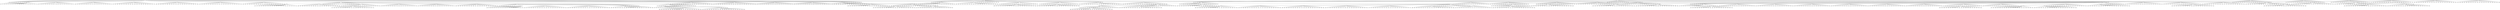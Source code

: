 graph "" {
	0 -- 0	[weight=1.0000000000000004];
	0 -- 2	[weight=0.26001268768038277];
	0 -- 10	[weight=0.17353819963802303];
	0 -- 16	[weight=0.27212383468981105];
	0 -- 18	[weight=0.19575959485451638];
	0 -- 27	[weight=0.16827114323132206];
	0 -- 31	[weight=0.14550341659940816];
	0 -- 37	[weight=0.15475569946786472];
	0 -- 43	[weight=0.11607568443879143];
	0 -- 46	[weight=0.11473426109759063];
	0 -- 48	[weight=0.16580446899340165];
	0 -- 50	[weight=0.16822978620337817];
	0 -- 55	[weight=0.1067248975945658];
	0 -- 61	[weight=0.23532074558968202];
	0 -- 67	[weight=0.09878718873676334];
	0 -- 70	[weight=0.07477061454888892];
	0 -- 74	[weight=0.19444716996029726];
	0 -- 83	[weight=0.19438405700855751];
	0 -- 93	[weight=0.19821260598096957];
	100	[Label=0];
	0 -- 100;
	101	[Label=40];
	0 -- 101;
	102	[Label=97];
	0 -- 102;
	103	[Label=62];
	0 -- 103;
	104	[Label=78];
	0 -- 104;
	105	[Label=81];
	0 -- 105;
	106	[Label=59];
	0 -- 106;
	107	[Label=19];
	0 -- 107;
	108	[Label=67];
	0 -- 108;
	109	[Label=29];
	0 -- 109;
	110	[Label=32];
	0 -- 110;
	111	[Label=72];
	0 -- 111;
	112	[Label=33];
	0 -- 112;
	113	[Label=73];
	0 -- 113;
	114	[Label=86];
	0 -- 114;
	115	[Label=34];
	0 -- 115;
	116	[Label=39];
	0 -- 116;
	117	[Label=89];
	0 -- 117;
	118	[Label=70];
	0 -- 118;
	119	[Label=38];
	0 -- 119;
	1 -- 1	[weight=0.9999999999999998];
	1 -- 3	[weight=0.12358143211662878];
	1 -- 6	[weight=0.2727759026605112];
	1 -- 65	[weight=0.15050718319299713];
	120	[Label=1];
	1 -- 120;
	121	[Label=17];
	1 -- 121;
	122	[Label=62];
	1 -- 122;
	123	[Label=67];
	1 -- 123;
	124	[Label=87];
	1 -- 124;
	125	[Label=14];
	1 -- 125;
	126	[Label=0];
	1 -- 126;
	127	[Label=31];
	1 -- 127;
	128	[Label=59];
	1 -- 128;
	129	[Label=39];
	1 -- 129;
	130	[Label=74];
	1 -- 130;
	131	[Label=91];
	1 -- 131;
	132	[Label=52];
	1 -- 132;
	133	[Label=78];
	1 -- 133;
	134	[Label=29];
	1 -- 134;
	135	[Label=38];
	1 -- 135;
	136	[Label=60];
	1 -- 136;
	137	[Label=73];
	1 -- 137;
	138	[Label=40];
	1 -- 138;
	139	[Label=81];
	1 -- 139;
	2 -- 2	[weight=0.9999999999999998];
	2 -- 4	[weight=0.17598672453685593];
	2 -- 5	[weight=0.2378237261349754];
	2 -- 9	[weight=0.16682054454400277];
	2 -- 35	[weight=0.2129226371305883];
	2 -- 38	[weight=0.15289710964785141];
	2 -- 49	[weight=0.20156168451474943];
	2 -- 56	[weight=0.1904433045655659];
	2 -- 76	[weight=0.16871198145895655];
	2 -- 80	[weight=0.12318668131577484];
	2 -- 87	[weight=0.1461012749788896];
	140	[Label=2];
	2 -- 140;
	141	[Label=42];
	2 -- 141;
	142	[Label=56];
	2 -- 142;
	143	[Label=28];
	2 -- 143;
	144	[Label=1];
	2 -- 144;
	145	[Label=67];
	2 -- 145;
	146	[Label=73];
	2 -- 146;
	147	[Label=17];
	2 -- 147;
	148	[Label=60];
	2 -- 148;
	149	[Label=66];
	2 -- 149;
	150	[Label=35];
	2 -- 150;
	151	[Label=7];
	2 -- 151;
	152	[Label=57];
	2 -- 152;
	153	[Label=68];
	2 -- 153;
	154	[Label=55];
	2 -- 154;
	155	[Label=87];
	2 -- 155;
	156	[Label=81];
	2 -- 156;
	157	[Label=33];
	2 -- 157;
	158	[Label=29];
	2 -- 158;
	159	[Label=83];
	2 -- 159;
	3 -- 3	[weight=0.9999999999999998];
	3 -- 53	[weight=0.11707806870739611];
	160	[Label=3];
	3 -- 160;
	161	[Label=22];
	3 -- 161;
	162	[Label=12];
	3 -- 162;
	163	[Label=20];
	3 -- 163;
	164	[Label=95];
	3 -- 164;
	165	[Label=14];
	3 -- 165;
	166	[Label=96];
	3 -- 166;
	167	[Label=31];
	3 -- 167;
	168	[Label=32];
	3 -- 168;
	169	[Label=68];
	3 -- 169;
	170	[Label=85];
	3 -- 170;
	171	[Label=34];
	3 -- 171;
	172	[Label=82];
	3 -- 172;
	173	[Label=10];
	3 -- 173;
	174	[Label=91];
	3 -- 174;
	175	[Label=0];
	3 -- 175;
	176	[Label=51];
	3 -- 176;
	177	[Label=67];
	3 -- 177;
	178	[Label=57];
	3 -- 178;
	179	[Label=26];
	3 -- 179;
	4 -- 4	[weight=1.0];
	4 -- 13	[weight=0.17246256395605475];
	4 -- 52	[weight=0.09975681881174972];
	4 -- 63	[weight=0.21017936171212778];
	4 -- 97	[weight=0.12398529480019221];
	180	[Label=4];
	4 -- 180;
	181	[Label=88];
	4 -- 181;
	182	[Label=66];
	4 -- 182;
	183	[Label=46];
	4 -- 183;
	184	[Label=81];
	4 -- 184;
	185	[Label=31];
	4 -- 185;
	186	[Label=38];
	4 -- 186;
	187	[Label=73];
	4 -- 187;
	188	[Label=0];
	4 -- 188;
	189	[Label=91];
	4 -- 189;
	190	[Label=20];
	4 -- 190;
	191	[Label=39];
	4 -- 191;
	192	[Label=67];
	4 -- 192;
	193	[Label=32];
	4 -- 193;
	194	[Label=78];
	4 -- 194;
	195	[Label=60];
	4 -- 195;
	196	[Label=62];
	4 -- 196;
	197	[Label=59];
	4 -- 197;
	198	[Label=90];
	4 -- 198;
	199	[Label=56];
	4 -- 199;
	5 -- 5	[weight=1.0000000000000004];
	5 -- 15	[weight=0.2009920479965791];
	200	[Label=5];
	5 -- 200;
	201	[Label=57];
	5 -- 201;
	202	[Label=45];
	5 -- 202;
	203	[Label=34];
	5 -- 203;
	204	[Label=38];
	5 -- 204;
	205	[Label=29];
	5 -- 205;
	206	[Label=73];
	5 -- 206;
	207	[Label=67];
	5 -- 207;
	208	[Label=20];
	5 -- 208;
	209	[Label=98];
	5 -- 209;
	210	[Label=11];
	5 -- 210;
	211	[Label=72];
	5 -- 211;
	212	[Label=69];
	5 -- 212;
	213	[Label=60];
	5 -- 213;
	214	[Label=19];
	5 -- 214;
	215	[Label=86];
	5 -- 215;
	216	[Label=68];
	5 -- 216;
	217	[Label=26];
	5 -- 217;
	218	[Label=97];
	5 -- 218;
	219	[Label=31];
	5 -- 219;
	6 -- 6	[weight=1.0];
	6 -- 23	[weight=0.23784526210299148];
	6 -- 96	[weight=0.10318659987216719];
	220	[Label=6];
	6 -- 220;
	221	[Label=87];
	6 -- 221;
	222	[Label=20];
	6 -- 222;
	223	[Label=78];
	6 -- 223;
	224	[Label=33];
	6 -- 224;
	225	[Label=97];
	6 -- 225;
	226	[Label=26];
	6 -- 226;
	227	[Label=53];
	6 -- 227;
	228	[Label=5];
	6 -- 228;
	229	[Label=34];
	6 -- 229;
	230	[Label=82];
	6 -- 230;
	231	[Label=69];
	6 -- 231;
	232	[Label=35];
	6 -- 232;
	233	[Label=7];
	6 -- 233;
	234	[Label=96];
	6 -- 234;
	235	[Label=65];
	6 -- 235;
	236	[Label=60];
	6 -- 236;
	237	[Label=55];
	6 -- 237;
	238	[Label=11];
	6 -- 238;
	239	[Label=29];
	6 -- 239;
	7 -- 7	[weight=1.0];
	7 -- 23	[weight=0.2616973274131008];
	7 -- 75	[weight=0.10962707513919827];
	240	[Label=7];
	7 -- 240;
	241	[Label=55];
	7 -- 241;
	242	[Label=67];
	7 -- 242;
	243	[Label=60];
	7 -- 243;
	244	[Label=57];
	7 -- 244;
	245	[Label=26];
	7 -- 245;
	246	[Label=48];
	7 -- 246;
	247	[Label=68];
	7 -- 247;
	248	[Label=20];
	7 -- 248;
	249	[Label=94];
	7 -- 249;
	250	[Label=42];
	7 -- 250;
	251	[Label=66];
	7 -- 251;
	252	[Label=35];
	7 -- 252;
	253	[Label=56];
	7 -- 253;
	254	[Label=29];
	7 -- 254;
	255	[Label=0];
	7 -- 255;
	256	[Label=13];
	7 -- 256;
	257	[Label=81];
	7 -- 257;
	258	[Label=22];
	7 -- 258;
	259	[Label=87];
	7 -- 259;
	8 -- 8	[weight=1.0];
	8 -- 12	[weight=0.15637959061180906];
	8 -- 16	[weight=0.22990858800860858];
	8 -- 34	[weight=0.20232591330732];
	8 -- 47	[weight=0.14386732611114902];
	8 -- 84	[weight=0.12646077708968473];
	260	[Label=8];
	8 -- 260;
	261	[Label=20];
	8 -- 261;
	262	[Label=67];
	8 -- 262;
	263	[Label=45];
	8 -- 263;
	264	[Label=70];
	8 -- 264;
	265	[Label=60];
	8 -- 265;
	266	[Label=75];
	8 -- 266;
	267	[Label=26];
	8 -- 267;
	268	[Label=86];
	8 -- 268;
	269	[Label=11];
	8 -- 269;
	270	[Label=62];
	8 -- 270;
	271	[Label=72];
	8 -- 271;
	272	[Label=39];
	8 -- 272;
	273	[Label=34];
	8 -- 273;
	274	[Label=40];
	8 -- 274;
	275	[Label=48];
	8 -- 275;
	276	[Label=29];
	8 -- 276;
	277	[Label=77];
	8 -- 277;
	278	[Label=88];
	8 -- 278;
	279	[Label=97];
	8 -- 279;
	9 -- 9	[weight=0.9999999999999996];
	9 -- 82	[weight=0.17704694458517628];
	280	[Label=9];
	9 -- 280;
	281	[Label=76];
	9 -- 281;
	282	[Label=77];
	9 -- 282;
	283	[Label=20];
	9 -- 283;
	284	[Label=55];
	9 -- 284;
	285	[Label=73];
	9 -- 285;
	286	[Label=87];
	9 -- 286;
	287	[Label=22];
	9 -- 287;
	288	[Label=10];
	9 -- 288;
	289	[Label=81];
	9 -- 289;
	290	[Label=67];
	9 -- 290;
	291	[Label=31];
	9 -- 291;
	292	[Label=32];
	9 -- 292;
	293	[Label=75];
	9 -- 293;
	294	[Label=0];
	9 -- 294;
	295	[Label=78];
	9 -- 295;
	296	[Label=38];
	9 -- 296;
	297	[Label=66];
	9 -- 297;
	298	[Label=59];
	9 -- 298;
	299	[Label=82];
	9 -- 299;
	10 -- 10	[weight=0.9999999999999999];
	300	[Label=10];
	10 -- 300;
	301	[Label=67];
	10 -- 301;
	302	[Label=41];
	10 -- 302;
	303	[Label=38];
	10 -- 303;
	304	[Label=22];
	10 -- 304;
	305	[Label=93];
	10 -- 305;
	306	[Label=20];
	10 -- 306;
	307	[Label=78];
	10 -- 307;
	308	[Label=31];
	10 -- 308;
	309	[Label=70];
	10 -- 309;
	310	[Label=32];
	10 -- 310;
	311	[Label=0];
	10 -- 311;
	312	[Label=35];
	10 -- 312;
	313	[Label=72];
	10 -- 313;
	314	[Label=48];
	10 -- 314;
	315	[Label=33];
	10 -- 315;
	316	[Label=30];
	10 -- 316;
	317	[Label=16];
	10 -- 317;
	318	[Label=73];
	10 -- 318;
	319	[Label=86];
	10 -- 319;
	11 -- 11	[weight=1.0];
	11 -- 16	[weight=0.10978248374968663];
	320	[Label=11];
	11 -- 320;
	321	[Label=76];
	11 -- 321;
	322	[Label=38];
	11 -- 322;
	323	[Label=67];
	11 -- 323;
	324	[Label=48];
	11 -- 324;
	325	[Label=26];
	11 -- 325;
	326	[Label=68];
	11 -- 326;
	327	[Label=91];
	11 -- 327;
	328	[Label=83];
	11 -- 328;
	329	[Label=55];
	11 -- 329;
	330	[Label=13];
	11 -- 330;
	331	[Label=66];
	11 -- 331;
	332	[Label=81];
	11 -- 332;
	333	[Label=73];
	11 -- 333;
	334	[Label=62];
	11 -- 334;
	335	[Label=77];
	11 -- 335;
	336	[Label=75];
	11 -- 336;
	337	[Label=33];
	11 -- 337;
	338	[Label=0];
	11 -- 338;
	339	[Label=29];
	11 -- 339;
	12 -- 12	[weight=1.0];
	340	[Label=12];
	12 -- 340;
	341	[Label=70];
	12 -- 341;
	342	[Label=29];
	12 -- 342;
	343	[Label=48];
	12 -- 343;
	344	[Label=38];
	12 -- 344;
	345	[Label=14];
	12 -- 345;
	346	[Label=57];
	12 -- 346;
	347	[Label=32];
	12 -- 347;
	348	[Label=88];
	12 -- 348;
	349	[Label=97];
	12 -- 349;
	350	[Label=35];
	12 -- 350;
	351	[Label=60];
	12 -- 351;
	352	[Label=89];
	12 -- 352;
	353	[Label=90];
	12 -- 353;
	354	[Label=81];
	12 -- 354;
	355	[Label=22];
	12 -- 355;
	356	[Label=68];
	12 -- 356;
	357	[Label=7];
	12 -- 357;
	358	[Label=1];
	12 -- 358;
	359	[Label=83];
	12 -- 359;
	13 -- 13	[weight=1.0];
	360	[Label=13];
	13 -- 360;
	361	[Label=52];
	13 -- 361;
	362	[Label=42];
	13 -- 362;
	363	[Label=67];
	13 -- 363;
	364	[Label=46];
	13 -- 364;
	365	[Label=57];
	13 -- 365;
	366	[Label=73];
	13 -- 366;
	367	[Label=29];
	13 -- 367;
	368	[Label=34];
	13 -- 368;
	369	[Label=59];
	13 -- 369;
	370	[Label=77];
	13 -- 370;
	371	[Label=20];
	13 -- 371;
	372	[Label=11];
	13 -- 372;
	373	[Label=7];
	13 -- 373;
	374	[Label=45];
	13 -- 374;
	375	[Label=56];
	13 -- 375;
	376	[Label=81];
	13 -- 376;
	377	[Label=68];
	13 -- 377;
	378	[Label=66];
	13 -- 378;
	379	[Label=60];
	13 -- 379;
	14 -- 14	[weight=1.0];
	14 -- 41	[weight=0.1823658044860647];
	14 -- 44	[weight=0.23063018377294198];
	14 -- 89	[weight=0.06539146647810279];
	380	[Label=14];
	14 -- 380;
	381	[Label=22];
	14 -- 381;
	382	[Label=1];
	14 -- 382;
	383	[Label=62];
	14 -- 383;
	384	[Label=67];
	14 -- 384;
	385	[Label=31];
	14 -- 385;
	386	[Label=26];
	14 -- 386;
	387	[Label=73];
	14 -- 387;
	388	[Label=12];
	14 -- 388;
	389	[Label=38];
	14 -- 389;
	390	[Label=0];
	14 -- 390;
	391	[Label=81];
	14 -- 391;
	392	[Label=59];
	14 -- 392;
	393	[Label=78];
	14 -- 393;
	394	[Label=60];
	14 -- 394;
	395	[Label=56];
	14 -- 395;
	396	[Label=96];
	14 -- 396;
	397	[Label=66];
	14 -- 397;
	398	[Label=48];
	14 -- 398;
	399	[Label=83];
	14 -- 399;
	15 -- 15	[weight=0.9999999999999993];
	15 -- 69	[weight=0.19774922617226687];
	15 -- 95	[weight=0.13561065027540445];
	400	[Label=15];
	15 -- 400;
	401	[Label=73];
	15 -- 401;
	402	[Label=46];
	15 -- 402;
	403	[Label=55];
	15 -- 403;
	404	[Label=57];
	15 -- 404;
	405	[Label=34];
	15 -- 405;
	406	[Label=60];
	15 -- 406;
	407	[Label=20];
	15 -- 407;
	408	[Label=33];
	15 -- 408;
	409	[Label=48];
	15 -- 409;
	410	[Label=62];
	15 -- 410;
	411	[Label=93];
	15 -- 411;
	412	[Label=91];
	15 -- 412;
	413	[Label=32];
	15 -- 413;
	414	[Label=81];
	15 -- 414;
	415	[Label=56];
	15 -- 415;
	416	[Label=67];
	15 -- 416;
	417	[Label=13];
	15 -- 417;
	418	[Label=27];
	15 -- 418;
	419	[Label=64];
	15 -- 419;
	16 -- 16	[weight=1.0];
	16 -- 17	[weight=0.27640721836230275];
	16 -- 19	[weight=0.1573155844172752];
	16 -- 22	[weight=0.2027798794447805];
	16 -- 23	[weight=0.2276504054883702];
	16 -- 24	[weight=0.119305831947527];
	16 -- 26	[weight=0.1621484348517263];
	16 -- 29	[weight=0.20175424506635128];
	16 -- 39	[weight=0.14955810103207154];
	16 -- 40	[weight=0.20777720207247535];
	16 -- 42	[weight=0.1412750374920939];
	16 -- 45	[weight=0.19376262507756833];
	16 -- 58	[weight=0.4508056290922766];
	16 -- 71	[weight=0.14838564323336306];
	16 -- 79	[weight=0.213231789154987];
	16 -- 99	[weight=0.2044669555664977];
	420	[Label=16];
	16 -- 420;
	421	[Label=93];
	16 -- 421;
	422	[Label=81];
	16 -- 422;
	423	[Label=66];
	16 -- 423;
	424	[Label=83];
	16 -- 424;
	425	[Label=67];
	16 -- 425;
	426	[Label=64];
	16 -- 426;
	427	[Label=10];
	16 -- 427;
	428	[Label=48];
	16 -- 428;
	429	[Label=69];
	16 -- 429;
	430	[Label=99];
	16 -- 430;
	431	[Label=57];
	16 -- 431;
	432	[Label=42];
	16 -- 432;
	433	[Label=78];
	16 -- 433;
	434	[Label=90];
	16 -- 434;
	435	[Label=86];
	16 -- 435;
	436	[Label=0];
	16 -- 436;
	437	[Label=97];
	16 -- 437;
	438	[Label=18];
	16 -- 438;
	439	[Label=73];
	16 -- 439;
	17 -- 17	[weight=1.0000000000000004];
	17 -- 62	[weight=0.16682258905505734];
	440	[Label=17];
	17 -- 440;
	441	[Label=1];
	17 -- 441;
	442	[Label=67];
	17 -- 442;
	443	[Label=87];
	17 -- 443;
	444	[Label=46];
	17 -- 444;
	445	[Label=38];
	17 -- 445;
	446	[Label=60];
	17 -- 446;
	447	[Label=35];
	17 -- 447;
	448	[Label=54];
	17 -- 448;
	449	[Label=73];
	17 -- 449;
	450	[Label=68];
	17 -- 450;
	451	[Label=89];
	17 -- 451;
	452	[Label=57];
	17 -- 452;
	453	[Label=69];
	17 -- 453;
	454	[Label=33];
	17 -- 454;
	455	[Label=91];
	17 -- 455;
	456	[Label=22];
	17 -- 456;
	457	[Label=52];
	17 -- 457;
	458	[Label=26];
	17 -- 458;
	459	[Label=48];
	17 -- 459;
	18 -- 18	[weight=1.0000000000000002];
	460	[Label=18];
	18 -- 460;
	461	[Label=1];
	18 -- 461;
	462	[Label=58];
	18 -- 462;
	463	[Label=62];
	18 -- 463;
	464	[Label=16];
	18 -- 464;
	465	[Label=67];
	18 -- 465;
	466	[Label=34];
	18 -- 466;
	467	[Label=42];
	18 -- 467;
	468	[Label=81];
	18 -- 468;
	469	[Label=26];
	18 -- 469;
	470	[Label=93];
	18 -- 470;
	471	[Label=85];
	18 -- 471;
	472	[Label=73];
	18 -- 472;
	473	[Label=95];
	18 -- 473;
	474	[Label=52];
	18 -- 474;
	475	[Label=31];
	18 -- 475;
	476	[Label=75];
	18 -- 476;
	477	[Label=38];
	18 -- 477;
	478	[Label=60];
	18 -- 478;
	479	[Label=45];
	18 -- 479;
	19 -- 19	[weight=1.0];
	480	[Label=19];
	19 -- 480;
	481	[Label=0];
	19 -- 481;
	482	[Label=81];
	19 -- 482;
	483	[Label=34];
	19 -- 483;
	484	[Label=33];
	19 -- 484;
	485	[Label=85];
	19 -- 485;
	486	[Label=59];
	19 -- 486;
	487	[Label=86];
	19 -- 487;
	488	[Label=62];
	19 -- 488;
	489	[Label=30];
	19 -- 489;
	490	[Label=97];
	19 -- 490;
	491	[Label=31];
	19 -- 491;
	492	[Label=32];
	19 -- 492;
	493	[Label=89];
	19 -- 493;
	494	[Label=42];
	19 -- 494;
	495	[Label=67];
	19 -- 495;
	496	[Label=91];
	19 -- 496;
	497	[Label=22];
	19 -- 497;
	498	[Label=40];
	19 -- 498;
	499	[Label=5];
	19 -- 499;
	20 -- 20	[weight=1.0000000000000002];
	20 -- 61	[weight=0.1926970330936677];
	500	[Label=20];
	20 -- 500;
	501	[Label=22];
	20 -- 501;
	502	[Label=32];
	20 -- 502;
	503	[Label=46];
	20 -- 503;
	504	[Label=73];
	20 -- 504;
	505	[Label=62];
	20 -- 505;
	506	[Label=78];
	20 -- 506;
	507	[Label=68];
	20 -- 507;
	508	[Label=91];
	20 -- 508;
	509	[Label=86];
	20 -- 509;
	510	[Label=55];
	20 -- 510;
	511	[Label=66];
	20 -- 511;
	512	[Label=81];
	20 -- 512;
	513	[Label=82];
	20 -- 513;
	514	[Label=67];
	20 -- 514;
	515	[Label=45];
	20 -- 515;
	516	[Label=31];
	20 -- 516;
	517	[Label=34];
	20 -- 517;
	518	[Label=69];
	20 -- 518;
	519	[Label=48];
	20 -- 519;
	21 -- 21	[weight=1.0];
	21 -- 36	[weight=0.18315294325391815];
	21 -- 79	[weight=0.17191756345031725];
	520	[Label=21];
	21 -- 520;
	521	[Label=62];
	21 -- 521;
	522	[Label=45];
	21 -- 522;
	523	[Label=20];
	21 -- 523;
	524	[Label=57];
	21 -- 524;
	525	[Label=73];
	21 -- 525;
	526	[Label=31];
	21 -- 526;
	527	[Label=38];
	21 -- 527;
	528	[Label=89];
	21 -- 528;
	529	[Label=42];
	21 -- 529;
	530	[Label=1];
	21 -- 530;
	531	[Label=78];
	21 -- 531;
	532	[Label=59];
	21 -- 532;
	533	[Label=60];
	21 -- 533;
	534	[Label=34];
	21 -- 534;
	535	[Label=81];
	21 -- 535;
	536	[Label=7];
	21 -- 536;
	537	[Label=33];
	21 -- 537;
	538	[Label=69];
	21 -- 538;
	539	[Label=67];
	21 -- 539;
	22 -- 22	[weight=1.0];
	540	[Label=22];
	22 -- 540;
	541	[Label=20];
	22 -- 541;
	542	[Label=14];
	22 -- 542;
	543	[Label=51];
	22 -- 543;
	544	[Label=82];
	22 -- 544;
	545	[Label=10];
	22 -- 545;
	546	[Label=38];
	22 -- 546;
	547	[Label=62];
	22 -- 547;
	548	[Label=60];
	22 -- 548;
	549	[Label=91];
	22 -- 549;
	550	[Label=27];
	22 -- 550;
	551	[Label=66];
	22 -- 551;
	552	[Label=59];
	22 -- 552;
	553	[Label=31];
	22 -- 553;
	554	[Label=41];
	22 -- 554;
	555	[Label=81];
	22 -- 555;
	556	[Label=3];
	22 -- 556;
	557	[Label=7];
	22 -- 557;
	558	[Label=26];
	22 -- 558;
	559	[Label=34];
	22 -- 559;
	23 -- 23	[weight=0.9999999999999994];
	23 -- 30	[weight=0.11996422171380683];
	23 -- 59	[weight=0.178713618315046];
	23 -- 60	[weight=0.1647088588179709];
	23 -- 64	[weight=0.1644300310597841];
	23 -- 72	[weight=0.24523285004287487];
	23 -- 81	[weight=0.16603597792504443];
	23 -- 98	[weight=0.12221358095667509];
	560	[Label=23];
	23 -- 560;
	561	[Label=86];
	23 -- 561;
	562	[Label=26];
	23 -- 562;
	563	[Label=34];
	23 -- 563;
	564	[Label=48];
	23 -- 564;
	565	[Label=59];
	23 -- 565;
	566	[Label=55];
	23 -- 566;
	567	[Label=60];
	23 -- 567;
	568	[Label=67];
	23 -- 568;
	569	[Label=25];
	23 -- 569;
	570	[Label=88];
	23 -- 570;
	571	[Label=27];
	23 -- 571;
	572	[Label=20];
	23 -- 572;
	573	[Label=7];
	23 -- 573;
	574	[Label=22];
	23 -- 574;
	575	[Label=32];
	23 -- 575;
	576	[Label=81];
	23 -- 576;
	577	[Label=69];
	23 -- 577;
	578	[Label=95];
	23 -- 578;
	579	[Label=5];
	23 -- 579;
	24 -- 24	[weight=1.0];
	580	[Label=24];
	24 -- 580;
	581	[Label=56];
	24 -- 581;
	582	[Label=94];
	24 -- 582;
	583	[Label=46];
	24 -- 583;
	584	[Label=87];
	24 -- 584;
	585	[Label=48];
	24 -- 585;
	586	[Label=62];
	24 -- 586;
	587	[Label=31];
	24 -- 587;
	588	[Label=74];
	24 -- 588;
	589	[Label=33];
	24 -- 589;
	590	[Label=93];
	24 -- 590;
	591	[Label=78];
	24 -- 591;
	592	[Label=20];
	24 -- 592;
	593	[Label=59];
	24 -- 593;
	594	[Label=1];
	24 -- 594;
	595	[Label=41];
	24 -- 595;
	596	[Label=91];
	24 -- 596;
	597	[Label=73];
	24 -- 597;
	598	[Label=60];
	24 -- 598;
	599	[Label=39];
	24 -- 599;
	25 -- 25	[weight=1.0];
	25 -- 79	[weight=0.14015486269849153];
	600	[Label=25];
	25 -- 600;
	601	[Label=0];
	25 -- 601;
	602	[Label=32];
	25 -- 602;
	603	[Label=81];
	25 -- 603;
	604	[Label=34];
	25 -- 604;
	605	[Label=48];
	25 -- 605;
	606	[Label=59];
	25 -- 606;
	607	[Label=20];
	25 -- 607;
	608	[Label=73];
	25 -- 608;
	609	[Label=56];
	25 -- 609;
	610	[Label=60];
	25 -- 610;
	611	[Label=26];
	25 -- 611;
	612	[Label=68];
	25 -- 612;
	613	[Label=67];
	25 -- 613;
	614	[Label=62];
	25 -- 614;
	615	[Label=97];
	25 -- 615;
	616	[Label=29];
	25 -- 616;
	617	[Label=31];
	25 -- 617;
	618	[Label=33];
	25 -- 618;
	619	[Label=40];
	25 -- 619;
	26 -- 26	[weight=0.9999999999999998];
	620	[Label=26];
	26 -- 620;
	621	[Label=67];
	26 -- 621;
	622	[Label=60];
	26 -- 622;
	623	[Label=34];
	26 -- 623;
	624	[Label=62];
	26 -- 624;
	625	[Label=0];
	26 -- 625;
	626	[Label=63];
	26 -- 626;
	627	[Label=46];
	26 -- 627;
	628	[Label=83];
	26 -- 628;
	629	[Label=7];
	26 -- 629;
	630	[Label=55];
	26 -- 630;
	631	[Label=11];
	26 -- 631;
	632	[Label=56];
	26 -- 632;
	633	[Label=14];
	26 -- 633;
	634	[Label=35];
	26 -- 634;
	635	[Label=48];
	26 -- 635;
	636	[Label=38];
	26 -- 636;
	637	[Label=73];
	26 -- 637;
	638	[Label=33];
	26 -- 638;
	639	[Label=20];
	26 -- 639;
	27 -- 27	[weight=1.0000000000000004];
	640	[Label=27];
	27 -- 640;
	641	[Label=67];
	27 -- 641;
	642	[Label=48];
	27 -- 642;
	643	[Label=49];
	27 -- 643;
	644	[Label=68];
	27 -- 644;
	645	[Label=22];
	27 -- 645;
	646	[Label=0];
	27 -- 646;
	647	[Label=81];
	27 -- 647;
	648	[Label=93];
	27 -- 648;
	649	[Label=32];
	27 -- 649;
	650	[Label=29];
	27 -- 650;
	651	[Label=59];
	27 -- 651;
	652	[Label=31];
	27 -- 652;
	653	[Label=60];
	27 -- 653;
	654	[Label=34];
	27 -- 654;
	655	[Label=1];
	27 -- 655;
	656	[Label=42];
	27 -- 656;
	657	[Label=73];
	27 -- 657;
	658	[Label=91];
	27 -- 658;
	659	[Label=62];
	27 -- 659;
	28 -- 28	[weight=0.9999999999999998];
	28 -- 56	[weight=0.11510339931478732];
	660	[Label=28];
	28 -- 660;
	661	[Label=73];
	28 -- 661;
	662	[Label=51];
	28 -- 662;
	663	[Label=41];
	28 -- 663;
	664	[Label=62];
	28 -- 664;
	665	[Label=98];
	28 -- 665;
	666	[Label=59];
	28 -- 666;
	667	[Label=55];
	28 -- 667;
	668	[Label=93];
	28 -- 668;
	669	[Label=60];
	28 -- 669;
	670	[Label=68];
	28 -- 670;
	671	[Label=26];
	28 -- 671;
	672	[Label=11];
	28 -- 672;
	673	[Label=48];
	28 -- 673;
	674	[Label=81];
	28 -- 674;
	675	[Label=94];
	28 -- 675;
	676	[Label=72];
	28 -- 676;
	677	[Label=33];
	28 -- 677;
	678	[Label=31];
	28 -- 678;
	679	[Label=56];
	28 -- 679;
	29 -- 29	[weight=1.0000000000000004];
	680	[Label=29];
	29 -- 680;
	681	[Label=73];
	29 -- 681;
	682	[Label=98];
	29 -- 682;
	683	[Label=0];
	29 -- 683;
	684	[Label=38];
	29 -- 684;
	685	[Label=34];
	29 -- 685;
	686	[Label=93];
	29 -- 686;
	687	[Label=57];
	29 -- 687;
	688	[Label=62];
	29 -- 688;
	689	[Label=45];
	29 -- 689;
	690	[Label=68];
	29 -- 690;
	691	[Label=48];
	29 -- 691;
	692	[Label=31];
	29 -- 692;
	693	[Label=97];
	29 -- 693;
	694	[Label=66];
	29 -- 694;
	695	[Label=35];
	29 -- 695;
	696	[Label=12];
	29 -- 696;
	697	[Label=67];
	29 -- 697;
	698	[Label=74];
	29 -- 698;
	699	[Label=47];
	29 -- 699;
	30 -- 30	[weight=0.9999999999999998];
	700	[Label=30];
	30 -- 700;
	701	[Label=40];
	30 -- 701;
	702	[Label=81];
	30 -- 702;
	703	[Label=0];
	30 -- 703;
	704	[Label=83];
	30 -- 704;
	705	[Label=97];
	30 -- 705;
	706	[Label=10];
	30 -- 706;
	707	[Label=19];
	30 -- 707;
	708	[Label=45];
	30 -- 708;
	709	[Label=34];
	30 -- 709;
	710	[Label=55];
	30 -- 710;
	711	[Label=32];
	30 -- 711;
	712	[Label=20];
	30 -- 712;
	713	[Label=49];
	30 -- 713;
	714	[Label=35];
	30 -- 714;
	715	[Label=88];
	30 -- 715;
	716	[Label=66];
	30 -- 716;
	717	[Label=56];
	30 -- 717;
	718	[Label=51];
	30 -- 718;
	719	[Label=26];
	30 -- 719;
	31 -- 31	[weight=1.0000000000000004];
	720	[Label=31];
	31 -- 720;
	721	[Label=78];
	31 -- 721;
	722	[Label=62];
	31 -- 722;
	723	[Label=34];
	31 -- 723;
	724	[Label=81];
	31 -- 724;
	725	[Label=38];
	31 -- 725;
	726	[Label=86];
	31 -- 726;
	727	[Label=20];
	31 -- 727;
	728	[Label=48];
	31 -- 728;
	729	[Label=29];
	31 -- 729;
	730	[Label=57];
	31 -- 730;
	731	[Label=45];
	31 -- 731;
	732	[Label=93];
	31 -- 732;
	733	[Label=51];
	31 -- 733;
	734	[Label=33];
	31 -- 734;
	735	[Label=1];
	31 -- 735;
	736	[Label=91];
	31 -- 736;
	737	[Label=76];
	31 -- 737;
	738	[Label=39];
	31 -- 738;
	739	[Label=0];
	31 -- 739;
	32 -- 32	[weight=0.9999999999999996];
	32 -- 37	[weight=0.17396286454028284];
	740	[Label=32];
	32 -- 740;
	741	[Label=20];
	32 -- 741;
	742	[Label=81];
	32 -- 742;
	743	[Label=67];
	32 -- 743;
	744	[Label=55];
	32 -- 744;
	745	[Label=0];
	32 -- 745;
	746	[Label=58];
	32 -- 746;
	747	[Label=56];
	32 -- 747;
	748	[Label=73];
	32 -- 748;
	749	[Label=49];
	32 -- 749;
	750	[Label=51];
	32 -- 750;
	751	[Label=42];
	32 -- 751;
	752	[Label=48];
	32 -- 752;
	753	[Label=72];
	32 -- 753;
	754	[Label=34];
	32 -- 754;
	755	[Label=77];
	32 -- 755;
	756	[Label=38];
	32 -- 756;
	757	[Label=66];
	32 -- 757;
	758	[Label=27];
	32 -- 758;
	759	[Label=83];
	32 -- 759;
	33 -- 33	[weight=1.0];
	33 -- 45	[weight=0.11636269869322305];
	760	[Label=33];
	33 -- 760;
	761	[Label=63];
	33 -- 761;
	762	[Label=0];
	33 -- 762;
	763	[Label=62];
	33 -- 763;
	764	[Label=66];
	33 -- 764;
	765	[Label=81];
	33 -- 765;
	766	[Label=31];
	33 -- 766;
	767	[Label=42];
	33 -- 767;
	768	[Label=89];
	33 -- 768;
	769	[Label=53];
	33 -- 769;
	770	[Label=19];
	33 -- 770;
	771	[Label=56];
	33 -- 771;
	772	[Label=73];
	33 -- 772;
	773	[Label=26];
	33 -- 773;
	774	[Label=20];
	33 -- 774;
	775	[Label=67];
	33 -- 775;
	776	[Label=38];
	33 -- 776;
	777	[Label=78];
	33 -- 777;
	778	[Label=40];
	33 -- 778;
	779	[Label=10];
	33 -- 779;
	34 -- 34	[weight=1.0];
	34 -- 66	[weight=0.1171845134693068];
	780	[Label=34];
	34 -- 780;
	781	[Label=60];
	34 -- 781;
	782	[Label=94];
	34 -- 782;
	783	[Label=46];
	34 -- 783;
	784	[Label=56];
	34 -- 784;
	785	[Label=29];
	34 -- 785;
	786	[Label=31];
	34 -- 786;
	787	[Label=0];
	34 -- 787;
	788	[Label=59];
	34 -- 788;
	789	[Label=42];
	34 -- 789;
	790	[Label=26];
	34 -- 790;
	791	[Label=62];
	34 -- 791;
	792	[Label=20];
	34 -- 792;
	793	[Label=67];
	34 -- 793;
	794	[Label=78];
	34 -- 794;
	795	[Label=19];
	34 -- 795;
	796	[Label=38];
	34 -- 796;
	797	[Label=83];
	34 -- 797;
	798	[Label=82];
	34 -- 798;
	799	[Label=73];
	34 -- 799;
	35 -- 35	[weight=1.0];
	35 -- 41	[weight=0.19089549617990542];
	800	[Label=35];
	35 -- 800;
	801	[Label=73];
	35 -- 801;
	802	[Label=46];
	35 -- 802;
	803	[Label=91];
	35 -- 803;
	804	[Label=29];
	35 -- 804;
	805	[Label=26];
	35 -- 805;
	806	[Label=7];
	35 -- 806;
	807	[Label=31];
	35 -- 807;
	808	[Label=66];
	35 -- 808;
	809	[Label=52];
	35 -- 809;
	810	[Label=68];
	35 -- 810;
	811	[Label=10];
	35 -- 811;
	812	[Label=62];
	35 -- 812;
	813	[Label=59];
	35 -- 813;
	814	[Label=17];
	35 -- 814;
	815	[Label=81];
	35 -- 815;
	816	[Label=56];
	35 -- 816;
	817	[Label=20];
	35 -- 817;
	818	[Label=90];
	35 -- 818;
	819	[Label=55];
	35 -- 819;
	36 -- 36	[weight=1.0000000000000002];
	36 -- 68	[weight=0.16156193894781676];
	820	[Label=36];
	36 -- 820;
	821	[Label=97];
	36 -- 821;
	822	[Label=69];
	36 -- 822;
	823	[Label=0];
	36 -- 823;
	824	[Label=48];
	36 -- 824;
	825	[Label=62];
	36 -- 825;
	826	[Label=91];
	36 -- 826;
	827	[Label=22];
	36 -- 827;
	828	[Label=40];
	36 -- 828;
	829	[Label=16];
	36 -- 829;
	830	[Label=89];
	36 -- 830;
	831	[Label=10];
	36 -- 831;
	832	[Label=78];
	36 -- 832;
	833	[Label=32];
	36 -- 833;
	834	[Label=93];
	36 -- 834;
	835	[Label=26];
	36 -- 835;
	836	[Label=19];
	36 -- 836;
	837	[Label=60];
	36 -- 837;
	838	[Label=59];
	36 -- 838;
	839	[Label=30];
	36 -- 839;
	37 -- 37	[weight=1.0000000000000002];
	840	[Label=37];
	37 -- 840;
	841	[Label=31];
	37 -- 841;
	842	[Label=91];
	37 -- 842;
	843	[Label=73];
	37 -- 843;
	844	[Label=56];
	37 -- 844;
	845	[Label=89];
	37 -- 845;
	846	[Label=55];
	37 -- 846;
	847	[Label=62];
	37 -- 847;
	848	[Label=78];
	37 -- 848;
	849	[Label=29];
	37 -- 849;
	850	[Label=94];
	37 -- 850;
	851	[Label=42];
	37 -- 851;
	852	[Label=74];
	37 -- 852;
	853	[Label=66];
	37 -- 853;
	854	[Label=20];
	37 -- 854;
	855	[Label=22];
	37 -- 855;
	856	[Label=16];
	37 -- 856;
	857	[Label=93];
	37 -- 857;
	858	[Label=83];
	37 -- 858;
	859	[Label=60];
	37 -- 859;
	38 -- 38	[weight=1.0];
	860	[Label=38];
	38 -- 860;
	861	[Label=73];
	38 -- 861;
	862	[Label=29];
	38 -- 862;
	863	[Label=45];
	38 -- 863;
	864	[Label=98];
	38 -- 864;
	865	[Label=11];
	38 -- 865;
	866	[Label=10];
	38 -- 866;
	867	[Label=68];
	38 -- 867;
	868	[Label=48];
	38 -- 868;
	869	[Label=31];
	38 -- 869;
	870	[Label=0];
	38 -- 870;
	871	[Label=81];
	38 -- 871;
	872	[Label=22];
	38 -- 872;
	873	[Label=93];
	38 -- 873;
	874	[Label=76];
	38 -- 874;
	875	[Label=57];
	38 -- 875;
	876	[Label=83];
	38 -- 876;
	877	[Label=60];
	38 -- 877;
	878	[Label=62];
	38 -- 878;
	879	[Label=34];
	38 -- 879;
	39 -- 39	[weight=1.0000000000000002];
	880	[Label=39];
	39 -- 880;
	881	[Label=0];
	39 -- 881;
	882	[Label=31];
	39 -- 882;
	883	[Label=62];
	39 -- 883;
	884	[Label=1];
	39 -- 884;
	885	[Label=51];
	39 -- 885;
	886	[Label=91];
	39 -- 886;
	887	[Label=78];
	39 -- 887;
	888	[Label=40];
	39 -- 888;
	889	[Label=67];
	39 -- 889;
	890	[Label=26];
	39 -- 890;
	891	[Label=32];
	39 -- 891;
	892	[Label=20];
	39 -- 892;
	893	[Label=94];
	39 -- 893;
	894	[Label=81];
	39 -- 894;
	895	[Label=34];
	39 -- 895;
	896	[Label=69];
	39 -- 896;
	897	[Label=10];
	39 -- 897;
	898	[Label=33];
	39 -- 898;
	899	[Label=55];
	39 -- 899;
	40 -- 40	[weight=1.0000000000000002];
	40 -- 94	[weight=0.19876457775250272];
	900	[Label=40];
	40 -- 900;
	901	[Label=0];
	40 -- 901;
	902	[Label=30];
	40 -- 902;
	903	[Label=81];
	40 -- 903;
	904	[Label=62];
	40 -- 904;
	905	[Label=66];
	40 -- 905;
	906	[Label=58];
	40 -- 906;
	907	[Label=39];
	40 -- 907;
	908	[Label=56];
	40 -- 908;
	909	[Label=60];
	40 -- 909;
	910	[Label=33];
	40 -- 910;
	911	[Label=1];
	40 -- 911;
	912	[Label=93];
	40 -- 912;
	913	[Label=34];
	40 -- 913;
	914	[Label=26];
	40 -- 914;
	915	[Label=51];
	40 -- 915;
	916	[Label=19];
	40 -- 916;
	917	[Label=52];
	40 -- 917;
	918	[Label=97];
	40 -- 918;
	919	[Label=67];
	40 -- 919;
	41 -- 41	[weight=0.9999999999999993];
	920	[Label=41];
	41 -- 920;
	921	[Label=93];
	41 -- 921;
	922	[Label=10];
	41 -- 922;
	923	[Label=59];
	41 -- 923;
	924	[Label=66];
	41 -- 924;
	925	[Label=68];
	41 -- 925;
	926	[Label=87];
	41 -- 926;
	927	[Label=46];
	41 -- 927;
	928	[Label=94];
	41 -- 928;
	929	[Label=57];
	41 -- 929;
	930	[Label=48];
	41 -- 930;
	931	[Label=28];
	41 -- 931;
	932	[Label=78];
	41 -- 932;
	933	[Label=73];
	41 -- 933;
	934	[Label=22];
	41 -- 934;
	935	[Label=64];
	41 -- 935;
	936	[Label=70];
	41 -- 936;
	937	[Label=56];
	41 -- 937;
	938	[Label=60];
	41 -- 938;
	939	[Label=0];
	41 -- 939;
	42 -- 42	[weight=0.9999999999999997];
	940	[Label=42];
	42 -- 940;
	941	[Label=67];
	42 -- 941;
	942	[Label=45];
	42 -- 942;
	943	[Label=62];
	42 -- 943;
	944	[Label=85];
	42 -- 944;
	945	[Label=73];
	42 -- 945;
	946	[Label=46];
	42 -- 946;
	947	[Label=34];
	42 -- 947;
	948	[Label=57];
	42 -- 948;
	949	[Label=93];
	42 -- 949;
	950	[Label=13];
	42 -- 950;
	951	[Label=98];
	42 -- 951;
	952	[Label=60];
	42 -- 952;
	953	[Label=48];
	42 -- 953;
	954	[Label=32];
	42 -- 954;
	955	[Label=0];
	42 -- 955;
	956	[Label=33];
	42 -- 956;
	957	[Label=53];
	42 -- 957;
	958	[Label=54];
	42 -- 958;
	959	[Label=29];
	42 -- 959;
	43 -- 43	[weight=1.0000000000000002];
	960	[Label=43];
	43 -- 960;
	961	[Label=48];
	43 -- 961;
	962	[Label=73];
	43 -- 962;
	963	[Label=62];
	43 -- 963;
	964	[Label=29];
	43 -- 964;
	965	[Label=65];
	43 -- 965;
	966	[Label=94];
	43 -- 966;
	967	[Label=75];
	43 -- 967;
	968	[Label=31];
	43 -- 968;
	969	[Label=57];
	43 -- 969;
	970	[Label=22];
	43 -- 970;
	971	[Label=42];
	43 -- 971;
	972	[Label=10];
	43 -- 972;
	973	[Label=45];
	43 -- 973;
	974	[Label=38];
	43 -- 974;
	975	[Label=0];
	43 -- 975;
	976	[Label=66];
	43 -- 976;
	977	[Label=37];
	43 -- 977;
	978	[Label=67];
	43 -- 978;
	979	[Label=60];
	43 -- 979;
	44 -- 44	[weight=0.9999999999999994];
	44 -- 88	[weight=0.12894094832709788];
	980	[Label=44];
	44 -- 980;
	981	[Label=75];
	44 -- 981;
	982	[Label=73];
	44 -- 982;
	983	[Label=63];
	44 -- 983;
	984	[Label=92];
	44 -- 984;
	985	[Label=0];
	44 -- 985;
	986	[Label=62];
	44 -- 986;
	987	[Label=81];
	44 -- 987;
	988	[Label=26];
	44 -- 988;
	989	[Label=48];
	44 -- 989;
	990	[Label=68];
	44 -- 990;
	991	[Label=46];
	44 -- 991;
	992	[Label=66];
	44 -- 992;
	993	[Label=80];
	44 -- 993;
	994	[Label=35];
	44 -- 994;
	995	[Label=59];
	44 -- 995;
	996	[Label=67];
	44 -- 996;
	997	[Label=38];
	44 -- 997;
	998	[Label=91];
	44 -- 998;
	999	[Label=52];
	44 -- 999;
	45 -- 45	[weight=1.0];
	1000	[Label=45];
	45 -- 1000;
	1001	[Label=67];
	45 -- 1001;
	1002	[Label=42];
	45 -- 1002;
	1003	[Label=97];
	45 -- 1003;
	1004	[Label=98];
	45 -- 1004;
	1005	[Label=38];
	45 -- 1005;
	1006	[Label=55];
	45 -- 1006;
	1007	[Label=57];
	45 -- 1007;
	1008	[Label=29];
	45 -- 1008;
	1009	[Label=20];
	45 -- 1009;
	1010	[Label=68];
	45 -- 1010;
	1011	[Label=73];
	45 -- 1011;
	1012	[Label=31];
	45 -- 1012;
	1013	[Label=60];
	45 -- 1013;
	1014	[Label=62];
	45 -- 1014;
	1015	[Label=91];
	45 -- 1015;
	1016	[Label=46];
	45 -- 1016;
	1017	[Label=5];
	45 -- 1017;
	1018	[Label=75];
	45 -- 1018;
	1019	[Label=69];
	45 -- 1019;
	46 -- 46	[weight=1.0];
	1020	[Label=46];
	46 -- 1020;
	1021	[Label=20];
	46 -- 1021;
	1022	[Label=73];
	46 -- 1022;
	1023	[Label=34];
	46 -- 1023;
	1024	[Label=67];
	46 -- 1024;
	1025	[Label=62];
	46 -- 1025;
	1026	[Label=42];
	46 -- 1026;
	1027	[Label=35];
	46 -- 1027;
	1028	[Label=17];
	46 -- 1028;
	1029	[Label=57];
	46 -- 1029;
	1030	[Label=94];
	46 -- 1030;
	1031	[Label=26];
	46 -- 1031;
	1032	[Label=13];
	46 -- 1032;
	1033	[Label=41];
	46 -- 1033;
	1034	[Label=0];
	46 -- 1034;
	1035	[Label=66];
	46 -- 1035;
	1036	[Label=59];
	46 -- 1036;
	1037	[Label=45];
	46 -- 1037;
	1038	[Label=87];
	46 -- 1038;
	1039	[Label=93];
	46 -- 1039;
	47 -- 47	[weight=0.9999999999999994];
	1040	[Label=47];
	47 -- 1040;
	1041	[Label=62];
	47 -- 1041;
	1042	[Label=29];
	47 -- 1042;
	1043	[Label=20];
	47 -- 1043;
	1044	[Label=31];
	47 -- 1044;
	1045	[Label=42];
	47 -- 1045;
	1046	[Label=91];
	47 -- 1046;
	1047	[Label=93];
	47 -- 1047;
	1048	[Label=45];
	47 -- 1048;
	1049	[Label=16];
	47 -- 1049;
	1050	[Label=78];
	47 -- 1050;
	1051	[Label=26];
	47 -- 1051;
	1052	[Label=49];
	47 -- 1052;
	1053	[Label=73];
	47 -- 1053;
	1054	[Label=1];
	47 -- 1054;
	1055	[Label=86];
	47 -- 1055;
	1056	[Label=64];
	47 -- 1056;
	1057	[Label=51];
	47 -- 1057;
	1058	[Label=66];
	47 -- 1058;
	1059	[Label=40];
	47 -- 1059;
	48 -- 48	[weight=1.0000000000000002];
	1060	[Label=48];
	48 -- 1060;
	1061	[Label=62];
	48 -- 1061;
	1062	[Label=55];
	48 -- 1062;
	1063	[Label=74];
	48 -- 1063;
	1064	[Label=63];
	48 -- 1064;
	1065	[Label=38];
	48 -- 1065;
	1066	[Label=68];
	48 -- 1066;
	1067	[Label=57];
	48 -- 1067;
	1068	[Label=31];
	48 -- 1068;
	1069	[Label=29];
	48 -- 1069;
	1070	[Label=78];
	48 -- 1070;
	1071	[Label=0];
	48 -- 1071;
	1072	[Label=42];
	48 -- 1072;
	1073	[Label=20];
	48 -- 1073;
	1074	[Label=7];
	48 -- 1074;
	1075	[Label=11];
	48 -- 1075;
	1076	[Label=27];
	48 -- 1076;
	1077	[Label=67];
	48 -- 1077;
	1078	[Label=43];
	48 -- 1078;
	1079	[Label=69];
	48 -- 1079;
	49 -- 49	[weight=1.0000000000000002];
	1080	[Label=49];
	49 -- 1080;
	1081	[Label=32];
	49 -- 1081;
	1082	[Label=0];
	49 -- 1082;
	1083	[Label=27];
	49 -- 1083;
	1084	[Label=98];
	49 -- 1084;
	1085	[Label=66];
	49 -- 1085;
	1086	[Label=20];
	49 -- 1086;
	1087	[Label=55];
	49 -- 1087;
	1088	[Label=97];
	49 -- 1088;
	1089	[Label=63];
	49 -- 1089;
	1090	[Label=87];
	49 -- 1090;
	1091	[Label=29];
	49 -- 1091;
	1092	[Label=33];
	49 -- 1092;
	1093	[Label=78];
	49 -- 1093;
	1094	[Label=73];
	49 -- 1094;
	1095	[Label=30];
	49 -- 1095;
	1096	[Label=40];
	49 -- 1096;
	1097	[Label=19];
	49 -- 1097;
	1098	[Label=45];
	49 -- 1098;
	1099	[Label=96];
	49 -- 1099;
	50 -- 50	[weight=0.9999999999999998];
	1100	[Label=50];
	50 -- 1100;
	1101	[Label=58];
	50 -- 1101;
	1102	[Label=67];
	50 -- 1102;
	1103	[Label=48];
	50 -- 1103;
	1104	[Label=68];
	50 -- 1104;
	1105	[Label=93];
	50 -- 1105;
	1106	[Label=76];
	50 -- 1106;
	1107	[Label=55];
	50 -- 1107;
	1108	[Label=89];
	50 -- 1108;
	1109	[Label=10];
	50 -- 1109;
	1110	[Label=38];
	50 -- 1110;
	1111	[Label=66];
	50 -- 1111;
	1112	[Label=73];
	50 -- 1112;
	1113	[Label=82];
	50 -- 1113;
	1114	[Label=78];
	50 -- 1114;
	1115	[Label=81];
	50 -- 1115;
	1116	[Label=34];
	50 -- 1116;
	1117	[Label=20];
	50 -- 1117;
	1118	[Label=59];
	50 -- 1118;
	1119	[Label=31];
	50 -- 1119;
	51 -- 51	[weight=0.9999999999999999];
	51 -- 99	[weight=0.08795181198576474];
	1120	[Label=51];
	51 -- 1120;
	1121	[Label=22];
	51 -- 1121;
	1122	[Label=66];
	51 -- 1122;
	1123	[Label=32];
	51 -- 1123;
	1124	[Label=31];
	51 -- 1124;
	1125	[Label=0];
	51 -- 1125;
	1126	[Label=39];
	51 -- 1126;
	1127	[Label=57];
	51 -- 1127;
	1128	[Label=28];
	51 -- 1128;
	1129	[Label=73];
	51 -- 1129;
	1130	[Label=42];
	51 -- 1130;
	1131	[Label=81];
	51 -- 1131;
	1132	[Label=26];
	51 -- 1132;
	1133	[Label=85];
	51 -- 1133;
	1134	[Label=40];
	51 -- 1134;
	1135	[Label=60];
	51 -- 1135;
	1136	[Label=34];
	51 -- 1136;
	1137	[Label=67];
	51 -- 1137;
	1138	[Label=62];
	51 -- 1138;
	1139	[Label=46];
	51 -- 1139;
	52 -- 52	[weight=1.0];
	1140	[Label=52];
	52 -- 1140;
	1141	[Label=13];
	52 -- 1141;
	1142	[Label=62];
	52 -- 1142;
	1143	[Label=38];
	52 -- 1143;
	1144	[Label=0];
	52 -- 1144;
	1145	[Label=68];
	52 -- 1145;
	1146	[Label=48];
	52 -- 1146;
	1147	[Label=73];
	52 -- 1147;
	1148	[Label=35];
	52 -- 1148;
	1149	[Label=1];
	52 -- 1149;
	1150	[Label=46];
	52 -- 1150;
	1151	[Label=64];
	52 -- 1151;
	1152	[Label=57];
	52 -- 1152;
	1153	[Label=75];
	52 -- 1153;
	1154	[Label=91];
	52 -- 1154;
	1155	[Label=82];
	52 -- 1155;
	1156	[Label=20];
	52 -- 1156;
	1157	[Label=81];
	52 -- 1157;
	1158	[Label=29];
	52 -- 1158;
	1159	[Label=7];
	52 -- 1159;
	53 -- 53	[weight=1.0];
	1160	[Label=53];
	53 -- 1160;
	1161	[Label=42];
	53 -- 1161;
	1162	[Label=62];
	53 -- 1162;
	1163	[Label=33];
	53 -- 1163;
	1164	[Label=0];
	53 -- 1164;
	1165	[Label=63];
	53 -- 1165;
	1166	[Label=34];
	53 -- 1166;
	1167	[Label=35];
	53 -- 1167;
	1168	[Label=59];
	53 -- 1168;
	1169	[Label=67];
	53 -- 1169;
	1170	[Label=49];
	53 -- 1170;
	1171	[Label=10];
	53 -- 1171;
	1172	[Label=19];
	53 -- 1172;
	1173	[Label=97];
	53 -- 1173;
	1174	[Label=30];
	53 -- 1174;
	1175	[Label=93];
	53 -- 1175;
	1176	[Label=81];
	53 -- 1176;
	1177	[Label=15];
	53 -- 1177;
	1178	[Label=39];
	53 -- 1178;
	1179	[Label=56];
	53 -- 1179;
	54 -- 54	[weight=1.0000000000000002];
	54 -- 76	[weight=0.10672389879115599];
	1180	[Label=54];
	54 -- 1180;
	1181	[Label=67];
	54 -- 1181;
	1182	[Label=42];
	54 -- 1182;
	1183	[Label=77];
	54 -- 1183;
	1184	[Label=59];
	54 -- 1184;
	1185	[Label=34];
	54 -- 1185;
	1186	[Label=60];
	54 -- 1186;
	1187	[Label=57];
	54 -- 1187;
	1188	[Label=73];
	54 -- 1188;
	1189	[Label=81];
	54 -- 1189;
	1190	[Label=48];
	54 -- 1190;
	1191	[Label=17];
	54 -- 1191;
	1192	[Label=7];
	54 -- 1192;
	1193	[Label=20];
	54 -- 1193;
	1194	[Label=33];
	54 -- 1194;
	1195	[Label=62];
	54 -- 1195;
	1196	[Label=0];
	54 -- 1196;
	1197	[Label=78];
	54 -- 1197;
	1198	[Label=63];
	54 -- 1198;
	1199	[Label=74];
	54 -- 1199;
	55 -- 55	[weight=1.0000000000000002];
	1200	[Label=55];
	55 -- 1200;
	1201	[Label=68];
	55 -- 1201;
	1202	[Label=7];
	55 -- 1202;
	1203	[Label=67];
	55 -- 1203;
	1204	[Label=73];
	55 -- 1204;
	1205	[Label=32];
	55 -- 1205;
	1206	[Label=48];
	55 -- 1206;
	1207	[Label=91];
	55 -- 1207;
	1208	[Label=45];
	55 -- 1208;
	1209	[Label=20];
	55 -- 1209;
	1210	[Label=59];
	55 -- 1210;
	1211	[Label=26];
	55 -- 1211;
	1212	[Label=31];
	55 -- 1212;
	1213	[Label=46];
	55 -- 1213;
	1214	[Label=50];
	55 -- 1214;
	1215	[Label=81];
	55 -- 1215;
	1216	[Label=80];
	55 -- 1216;
	1217	[Label=11];
	55 -- 1217;
	1218	[Label=77];
	55 -- 1218;
	1219	[Label=60];
	55 -- 1219;
	56 -- 56	[weight=0.9999999999999993];
	1220	[Label=56];
	56 -- 1220;
	1221	[Label=60];
	56 -- 1221;
	1222	[Label=34];
	56 -- 1222;
	1223	[Label=81];
	56 -- 1223;
	1224	[Label=67];
	56 -- 1224;
	1225	[Label=32];
	56 -- 1225;
	1226	[Label=73];
	56 -- 1226;
	1227	[Label=68];
	56 -- 1227;
	1228	[Label=26];
	56 -- 1228;
	1229	[Label=69];
	56 -- 1229;
	1230	[Label=83];
	56 -- 1230;
	1231	[Label=33];
	56 -- 1231;
	1232	[Label=59];
	56 -- 1232;
	1233	[Label=24];
	56 -- 1233;
	1234	[Label=46];
	56 -- 1234;
	1235	[Label=7];
	56 -- 1235;
	1236	[Label=62];
	56 -- 1236;
	1237	[Label=82];
	56 -- 1237;
	1238	[Label=40];
	56 -- 1238;
	1239	[Label=41];
	56 -- 1239;
	57 -- 57	[weight=0.9999999999999998];
	57 -- 61	[weight=0.11939248420430393];
	1240	[Label=57];
	57 -- 1240;
	1241	[Label=68];
	57 -- 1241;
	1242	[Label=67];
	57 -- 1242;
	1243	[Label=45];
	57 -- 1243;
	1244	[Label=29];
	57 -- 1244;
	1245	[Label=48];
	57 -- 1245;
	1246	[Label=5];
	57 -- 1246;
	1247	[Label=73];
	57 -- 1247;
	1248	[Label=46];
	57 -- 1248;
	1249	[Label=42];
	57 -- 1249;
	1250	[Label=31];
	57 -- 1250;
	1251	[Label=38];
	57 -- 1251;
	1252	[Label=7];
	57 -- 1252;
	1253	[Label=0];
	57 -- 1253;
	1254	[Label=13];
	57 -- 1254;
	1255	[Label=86];
	57 -- 1255;
	1256	[Label=60];
	57 -- 1256;
	1257	[Label=87];
	57 -- 1257;
	1258	[Label=91];
	57 -- 1258;
	1259	[Label=41];
	57 -- 1259;
	58 -- 58	[weight=1.0000000000000004];
	58 -- 77	[weight=0.20918302781358483];
	58 -- 86	[weight=0.1311985493243465];
	1260	[Label=58];
	58 -- 1260;
	1261	[Label=32];
	58 -- 1261;
	1262	[Label=83];
	58 -- 1262;
	1263	[Label=40];
	58 -- 1263;
	1264	[Label=50];
	58 -- 1264;
	1265	[Label=91];
	58 -- 1265;
	1266	[Label=96];
	58 -- 1266;
	1267	[Label=66];
	58 -- 1267;
	1268	[Label=29];
	58 -- 1268;
	1269	[Label=72];
	58 -- 1269;
	1270	[Label=68];
	58 -- 1270;
	1271	[Label=67];
	58 -- 1271;
	1272	[Label=7];
	58 -- 1272;
	1273	[Label=57];
	58 -- 1273;
	1274	[Label=42];
	58 -- 1274;
	1275	[Label=26];
	58 -- 1275;
	1276	[Label=70];
	58 -- 1276;
	1277	[Label=87];
	58 -- 1277;
	1278	[Label=35];
	58 -- 1278;
	1279	[Label=60];
	58 -- 1279;
	59 -- 59	[weight=1.0000000000000002];
	1280	[Label=59];
	59 -- 1280;
	1281	[Label=65];
	59 -- 1281;
	1282	[Label=77];
	59 -- 1282;
	1283	[Label=0];
	59 -- 1283;
	1284	[Label=73];
	59 -- 1284;
	1285	[Label=41];
	59 -- 1285;
	1286	[Label=34];
	59 -- 1286;
	1287	[Label=62];
	59 -- 1287;
	1288	[Label=60];
	59 -- 1288;
	1289	[Label=66];
	59 -- 1289;
	1290	[Label=91];
	59 -- 1290;
	1291	[Label=81];
	59 -- 1291;
	1292	[Label=68];
	59 -- 1292;
	1293	[Label=78];
	59 -- 1293;
	1294	[Label=67];
	59 -- 1294;
	1295	[Label=55];
	59 -- 1295;
	1296	[Label=1];
	59 -- 1296;
	1297	[Label=46];
	59 -- 1297;
	1298	[Label=42];
	59 -- 1298;
	1299	[Label=31];
	59 -- 1299;
	60 -- 60	[weight=0.9999999999999999];
	1300	[Label=60];
	60 -- 1300;
	1301	[Label=34];
	60 -- 1301;
	1302	[Label=56];
	60 -- 1302;
	1303	[Label=67];
	60 -- 1303;
	1304	[Label=7];
	60 -- 1304;
	1305	[Label=62];
	60 -- 1305;
	1306	[Label=81];
	60 -- 1306;
	1307	[Label=26];
	60 -- 1307;
	1308	[Label=59];
	60 -- 1308;
	1309	[Label=68];
	60 -- 1309;
	1310	[Label=45];
	60 -- 1310;
	1311	[Label=42];
	60 -- 1311;
	1312	[Label=93];
	60 -- 1312;
	1313	[Label=63];
	60 -- 1313;
	1314	[Label=22];
	60 -- 1314;
	1315	[Label=38];
	60 -- 1315;
	1316	[Label=57];
	60 -- 1316;
	1317	[Label=78];
	60 -- 1317;
	1318	[Label=91];
	60 -- 1318;
	1319	[Label=73];
	60 -- 1319;
	61 -- 61	[weight=1.0];
	61 -- 90	[weight=0.1168068412087018];
	61 -- 91	[weight=0.257235547944653];
	1320	[Label=61];
	61 -- 1320;
	1321	[Label=62];
	61 -- 1321;
	1322	[Label=1];
	61 -- 1322;
	1323	[Label=59];
	61 -- 1323;
	1324	[Label=51];
	61 -- 1324;
	1325	[Label=68];
	61 -- 1325;
	1326	[Label=0];
	61 -- 1326;
	1327	[Label=33];
	61 -- 1327;
	1328	[Label=34];
	61 -- 1328;
	1329	[Label=14];
	61 -- 1329;
	1330	[Label=78];
	61 -- 1330;
	1331	[Label=81];
	61 -- 1331;
	1332	[Label=60];
	61 -- 1332;
	1333	[Label=38];
	61 -- 1333;
	1334	[Label=26];
	61 -- 1334;
	1335	[Label=67];
	61 -- 1335;
	1336	[Label=83];
	61 -- 1336;
	1337	[Label=72];
	61 -- 1337;
	1338	[Label=96];
	61 -- 1338;
	1339	[Label=10];
	61 -- 1339;
	62 -- 62	[weight=0.9999999999999999];
	1340	[Label=62];
	62 -- 1340;
	1341	[Label=1];
	62 -- 1341;
	1342	[Label=47];
	62 -- 1342;
	1343	[Label=0];
	62 -- 1343;
	1344	[Label=20];
	62 -- 1344;
	1345	[Label=48];
	62 -- 1345;
	1346	[Label=93];
	62 -- 1346;
	1347	[Label=97];
	62 -- 1347;
	1348	[Label=42];
	62 -- 1348;
	1349	[Label=31];
	62 -- 1349;
	1350	[Label=46];
	62 -- 1350;
	1351	[Label=78];
	62 -- 1351;
	1352	[Label=67];
	62 -- 1352;
	1353	[Label=60];
	62 -- 1353;
	1354	[Label=29];
	62 -- 1354;
	1355	[Label=33];
	62 -- 1355;
	1356	[Label=59];
	62 -- 1356;
	1357	[Label=89];
	62 -- 1357;
	1358	[Label=26];
	62 -- 1358;
	1359	[Label=81];
	62 -- 1359;
	63 -- 63	[weight=1.0000000000000004];
	1360	[Label=63];
	63 -- 1360;
	1361	[Label=33];
	63 -- 1361;
	1362	[Label=93];
	63 -- 1362;
	1363	[Label=48];
	63 -- 1363;
	1364	[Label=26];
	63 -- 1364;
	1365	[Label=67];
	63 -- 1365;
	1366	[Label=60];
	63 -- 1366;
	1367	[Label=72];
	63 -- 1367;
	1368	[Label=94];
	63 -- 1368;
	1369	[Label=42];
	63 -- 1369;
	1370	[Label=57];
	63 -- 1370;
	1371	[Label=62];
	63 -- 1371;
	1372	[Label=64];
	63 -- 1372;
	1373	[Label=55];
	63 -- 1373;
	1374	[Label=78];
	63 -- 1374;
	1375	[Label=83];
	63 -- 1375;
	1376	[Label=81];
	63 -- 1376;
	1377	[Label=44];
	63 -- 1377;
	1378	[Label=0];
	63 -- 1378;
	1379	[Label=20];
	63 -- 1379;
	64 -- 64	[weight=1.0];
	1380	[Label=64];
	64 -- 1380;
	1381	[Label=98];
	64 -- 1381;
	1382	[Label=29];
	64 -- 1382;
	1383	[Label=78];
	64 -- 1383;
	1384	[Label=41];
	64 -- 1384;
	1385	[Label=62];
	64 -- 1385;
	1386	[Label=52];
	64 -- 1386;
	1387	[Label=73];
	64 -- 1387;
	1388	[Label=16];
	64 -- 1388;
	1389	[Label=63];
	64 -- 1389;
	1390	[Label=46];
	64 -- 1390;
	1391	[Label=57];
	64 -- 1391;
	1392	[Label=93];
	64 -- 1392;
	1393	[Label=55];
	64 -- 1393;
	1394	[Label=13];
	64 -- 1394;
	1395	[Label=45];
	64 -- 1395;
	1396	[Label=33];
	64 -- 1396;
	1397	[Label=10];
	64 -- 1397;
	1398	[Label=68];
	64 -- 1398;
	1399	[Label=35];
	64 -- 1399;
	65 -- 65	[weight=1.0000000000000002];
	1400	[Label=65];
	65 -- 1400;
	1401	[Label=59];
	65 -- 1401;
	1402	[Label=62];
	65 -- 1402;
	1403	[Label=67];
	65 -- 1403;
	1404	[Label=97];
	65 -- 1404;
	1405	[Label=78];
	65 -- 1405;
	1406	[Label=68];
	65 -- 1406;
	1407	[Label=46];
	65 -- 1407;
	1408	[Label=31];
	65 -- 1408;
	1409	[Label=73];
	65 -- 1409;
	1410	[Label=93];
	65 -- 1410;
	1411	[Label=32];
	65 -- 1411;
	1412	[Label=0];
	65 -- 1412;
	1413	[Label=43];
	65 -- 1413;
	1414	[Label=26];
	65 -- 1414;
	1415	[Label=20];
	65 -- 1415;
	1416	[Label=83];
	65 -- 1416;
	1417	[Label=81];
	65 -- 1417;
	1418	[Label=45];
	65 -- 1418;
	1419	[Label=60];
	65 -- 1419;
	66 -- 66	[weight=1.0];
	1420	[Label=66];
	66 -- 1420;
	1421	[Label=73];
	66 -- 1421;
	1422	[Label=91];
	66 -- 1422;
	1423	[Label=20];
	66 -- 1423;
	1424	[Label=33];
	66 -- 1424;
	1425	[Label=41];
	66 -- 1425;
	1426	[Label=59];
	66 -- 1426;
	1427	[Label=51];
	66 -- 1427;
	1428	[Label=0];
	66 -- 1428;
	1429	[Label=29];
	66 -- 1429;
	1430	[Label=40];
	66 -- 1430;
	1431	[Label=81];
	66 -- 1431;
	1432	[Label=67];
	66 -- 1432;
	1433	[Label=62];
	66 -- 1433;
	1434	[Label=46];
	66 -- 1434;
	1435	[Label=82];
	66 -- 1435;
	1436	[Label=4];
	66 -- 1436;
	1437	[Label=16];
	66 -- 1437;
	1438	[Label=7];
	66 -- 1438;
	1439	[Label=35];
	66 -- 1439;
	67 -- 67	[weight=0.9999999999999999];
	1440	[Label=67];
	67 -- 1440;
	1441	[Label=45];
	67 -- 1441;
	1442	[Label=42];
	67 -- 1442;
	1443	[Label=27];
	67 -- 1443;
	1444	[Label=17];
	67 -- 1444;
	1445	[Label=1];
	67 -- 1445;
	1446	[Label=54];
	67 -- 1446;
	1447	[Label=91];
	67 -- 1447;
	1448	[Label=81];
	67 -- 1448;
	1449	[Label=68];
	67 -- 1449;
	1450	[Label=55];
	67 -- 1450;
	1451	[Label=57];
	67 -- 1451;
	1452	[Label=72];
	67 -- 1452;
	1453	[Label=0];
	67 -- 1453;
	1454	[Label=7];
	67 -- 1454;
	1455	[Label=87];
	67 -- 1455;
	1456	[Label=32];
	67 -- 1456;
	1457	[Label=46];
	67 -- 1457;
	1458	[Label=60];
	67 -- 1458;
	1459	[Label=10];
	67 -- 1459;
	68 -- 68	[weight=1.0];
	1460	[Label=68];
	68 -- 1460;
	1461	[Label=55];
	68 -- 1461;
	1462	[Label=57];
	68 -- 1462;
	1463	[Label=67];
	68 -- 1463;
	1464	[Label=20];
	68 -- 1464;
	1465	[Label=82];
	68 -- 1465;
	1466	[Label=81];
	68 -- 1466;
	1467	[Label=38];
	68 -- 1467;
	1468	[Label=29];
	68 -- 1468;
	1469	[Label=60];
	68 -- 1469;
	1470	[Label=48];
	68 -- 1470;
	1471	[Label=45];
	68 -- 1471;
	1472	[Label=73];
	68 -- 1472;
	1473	[Label=59];
	68 -- 1473;
	1474	[Label=62];
	68 -- 1474;
	1475	[Label=41];
	68 -- 1475;
	1476	[Label=91];
	68 -- 1476;
	1477	[Label=93];
	68 -- 1477;
	1478	[Label=27];
	68 -- 1478;
	1479	[Label=7];
	68 -- 1479;
	69 -- 69	[weight=1.0000000000000002];
	1480	[Label=69];
	69 -- 1480;
	1481	[Label=73];
	69 -- 1481;
	1482	[Label=20];
	69 -- 1482;
	1483	[Label=48];
	69 -- 1483;
	1484	[Label=38];
	69 -- 1484;
	1485	[Label=56];
	69 -- 1485;
	1486	[Label=36];
	69 -- 1486;
	1487	[Label=62];
	69 -- 1487;
	1488	[Label=45];
	69 -- 1488;
	1489	[Label=97];
	69 -- 1489;
	1490	[Label=57];
	69 -- 1490;
	1491	[Label=31];
	69 -- 1491;
	1492	[Label=34];
	69 -- 1492;
	1493	[Label=86];
	69 -- 1493;
	1494	[Label=93];
	69 -- 1494;
	1495	[Label=78];
	69 -- 1495;
	1496	[Label=83];
	69 -- 1496;
	1497	[Label=33];
	69 -- 1497;
	1498	[Label=72];
	69 -- 1498;
	1499	[Label=55];
	69 -- 1499;
	70 -- 70	[weight=0.9999999999999998];
	1500	[Label=70];
	70 -- 1500;
	1501	[Label=87];
	70 -- 1501;
	1502	[Label=12];
	70 -- 1502;
	1503	[Label=0];
	70 -- 1503;
	1504	[Label=88];
	70 -- 1504;
	1505	[Label=10];
	70 -- 1505;
	1506	[Label=20];
	70 -- 1506;
	1507	[Label=78];
	70 -- 1507;
	1508	[Label=73];
	70 -- 1508;
	1509	[Label=41];
	70 -- 1509;
	1510	[Label=62];
	70 -- 1510;
	1511	[Label=7];
	70 -- 1511;
	1512	[Label=13];
	70 -- 1512;
	1513	[Label=29];
	70 -- 1513;
	1514	[Label=98];
	70 -- 1514;
	1515	[Label=58];
	70 -- 1515;
	1516	[Label=26];
	70 -- 1516;
	1517	[Label=77];
	70 -- 1517;
	1518	[Label=52];
	70 -- 1518;
	1519	[Label=68];
	70 -- 1519;
	71 -- 71	[weight=1.0000000000000002];
	1520	[Label=71];
	71 -- 1520;
	1521	[Label=81];
	71 -- 1521;
	1522	[Label=0];
	71 -- 1522;
	1523	[Label=78];
	71 -- 1523;
	1524	[Label=26];
	71 -- 1524;
	1525	[Label=66];
	71 -- 1525;
	1526	[Label=67];
	71 -- 1526;
	1527	[Label=29];
	71 -- 1527;
	1528	[Label=59];
	71 -- 1528;
	1529	[Label=89];
	71 -- 1529;
	1530	[Label=91];
	71 -- 1530;
	1531	[Label=7];
	71 -- 1531;
	1532	[Label=55];
	71 -- 1532;
	1533	[Label=60];
	71 -- 1533;
	1534	[Label=72];
	71 -- 1534;
	1535	[Label=33];
	71 -- 1535;
	1536	[Label=41];
	71 -- 1536;
	1537	[Label=62];
	71 -- 1537;
	1538	[Label=70];
	71 -- 1538;
	1539	[Label=34];
	71 -- 1539;
	72 -- 72	[weight=1.0];
	1540	[Label=72];
	72 -- 1540;
	1541	[Label=67];
	72 -- 1541;
	1542	[Label=0];
	72 -- 1542;
	1543	[Label=93];
	72 -- 1543;
	1544	[Label=86];
	72 -- 1544;
	1545	[Label=75];
	72 -- 1545;
	1546	[Label=32];
	72 -- 1546;
	1547	[Label=63];
	72 -- 1547;
	1548	[Label=62];
	72 -- 1548;
	1549	[Label=46];
	72 -- 1549;
	1550	[Label=38];
	72 -- 1550;
	1551	[Label=78];
	72 -- 1551;
	1552	[Label=58];
	72 -- 1552;
	1553	[Label=20];
	72 -- 1553;
	1554	[Label=57];
	72 -- 1554;
	1555	[Label=10];
	72 -- 1555;
	1556	[Label=81];
	72 -- 1556;
	1557	[Label=29];
	72 -- 1557;
	1558	[Label=31];
	72 -- 1558;
	1559	[Label=33];
	72 -- 1559;
	73 -- 73	[weight=0.9999999999999998];
	73 -- 74	[weight=0.19366014524831326];
	1560	[Label=73];
	73 -- 1560;
	1561	[Label=20];
	73 -- 1561;
	1562	[Label=29];
	73 -- 1562;
	1563	[Label=98];
	73 -- 1563;
	1564	[Label=38];
	73 -- 1564;
	1565	[Label=46];
	73 -- 1565;
	1566	[Label=93];
	73 -- 1566;
	1567	[Label=55];
	73 -- 1567;
	1568	[Label=35];
	73 -- 1568;
	1569	[Label=66];
	73 -- 1569;
	1570	[Label=42];
	73 -- 1570;
	1571	[Label=81];
	73 -- 1571;
	1572	[Label=59];
	73 -- 1572;
	1573	[Label=0];
	73 -- 1573;
	1574	[Label=28];
	73 -- 1574;
	1575	[Label=32];
	73 -- 1575;
	1576	[Label=56];
	73 -- 1576;
	1577	[Label=57];
	73 -- 1577;
	1578	[Label=68];
	73 -- 1578;
	1579	[Label=45];
	73 -- 1579;
	74 -- 74	[weight=0.9999999999999997];
	74 -- 85	[weight=0.16015951173670004];
	1580	[Label=74];
	74 -- 1580;
	1581	[Label=48];
	74 -- 1581;
	1582	[Label=62];
	74 -- 1582;
	1583	[Label=29];
	74 -- 1583;
	1584	[Label=76];
	74 -- 1584;
	1585	[Label=1];
	74 -- 1585;
	1586	[Label=42];
	74 -- 1586;
	1587	[Label=67];
	74 -- 1587;
	1588	[Label=32];
	74 -- 1588;
	1589	[Label=68];
	74 -- 1589;
	1590	[Label=85];
	74 -- 1590;
	1591	[Label=31];
	74 -- 1591;
	1592	[Label=7];
	74 -- 1592;
	1593	[Label=88];
	74 -- 1593;
	1594	[Label=11];
	74 -- 1594;
	1595	[Label=38];
	74 -- 1595;
	1596	[Label=83];
	74 -- 1596;
	1597	[Label=60];
	74 -- 1597;
	1598	[Label=78];
	74 -- 1598;
	1599	[Label=24];
	74 -- 1599;
	75 -- 75	[weight=1.0000000000000002];
	1600	[Label=75];
	75 -- 1600;
	1601	[Label=93];
	75 -- 1601;
	1602	[Label=91];
	75 -- 1602;
	1603	[Label=81];
	75 -- 1603;
	1604	[Label=67];
	75 -- 1604;
	1605	[Label=72];
	75 -- 1605;
	1606	[Label=20];
	75 -- 1606;
	1607	[Label=45];
	75 -- 1607;
	1608	[Label=29];
	75 -- 1608;
	1609	[Label=73];
	75 -- 1609;
	1610	[Label=62];
	75 -- 1610;
	1611	[Label=44];
	75 -- 1611;
	1612	[Label=98];
	75 -- 1612;
	1613	[Label=52];
	75 -- 1613;
	1614	[Label=76];
	75 -- 1614;
	1615	[Label=77];
	75 -- 1615;
	1616	[Label=66];
	75 -- 1616;
	1617	[Label=1];
	75 -- 1617;
	1618	[Label=94];
	75 -- 1618;
	1619	[Label=11];
	75 -- 1619;
	76 -- 76	[weight=0.9999999999999992];
	76 -- 92	[weight=0.18688491871805782];
	1620	[Label=76];
	76 -- 1620;
	1621	[Label=77];
	76 -- 1621;
	1622	[Label=11];
	76 -- 1622;
	1623	[Label=92];
	76 -- 1623;
	1624	[Label=38];
	76 -- 1624;
	1625	[Label=9];
	76 -- 1625;
	1626	[Label=31];
	76 -- 1626;
	1627	[Label=74];
	76 -- 1627;
	1628	[Label=89];
	76 -- 1628;
	1629	[Label=98];
	76 -- 1629;
	1630	[Label=50];
	76 -- 1630;
	1631	[Label=66];
	76 -- 1631;
	1632	[Label=75];
	76 -- 1632;
	1633	[Label=80];
	76 -- 1633;
	1634	[Label=69];
	76 -- 1634;
	1635	[Label=84];
	76 -- 1635;
	1636	[Label=10];
	76 -- 1636;
	1637	[Label=55];
	76 -- 1637;
	1638	[Label=46];
	76 -- 1638;
	1639	[Label=63];
	76 -- 1639;
	77 -- 77	[weight=1.0000000000000002];
	1640	[Label=77];
	77 -- 1640;
	1641	[Label=76];
	77 -- 1641;
	1642	[Label=59];
	77 -- 1642;
	1643	[Label=54];
	77 -- 1643;
	1644	[Label=34];
	77 -- 1644;
	1645	[Label=32];
	77 -- 1645;
	1646	[Label=13];
	77 -- 1646;
	1647	[Label=42];
	77 -- 1647;
	1648	[Label=55];
	77 -- 1648;
	1649	[Label=73];
	77 -- 1649;
	1650	[Label=75];
	77 -- 1650;
	1651	[Label=11];
	77 -- 1651;
	1652	[Label=9];
	77 -- 1652;
	1653	[Label=98];
	77 -- 1653;
	1654	[Label=84];
	77 -- 1654;
	1655	[Label=70];
	77 -- 1655;
	1656	[Label=89];
	77 -- 1656;
	1657	[Label=93];
	77 -- 1657;
	1658	[Label=31];
	77 -- 1658;
	1659	[Label=63];
	77 -- 1659;
	78 -- 78	[weight=0.9999999999999997];
	78 -- 83	[weight=0.1636182816227656];
	1660	[Label=78];
	78 -- 1660;
	1661	[Label=0];
	78 -- 1661;
	1662	[Label=20];
	78 -- 1662;
	1663	[Label=31];
	78 -- 1663;
	1664	[Label=62];
	78 -- 1664;
	1665	[Label=59];
	78 -- 1665;
	1666	[Label=48];
	78 -- 1666;
	1667	[Label=34];
	78 -- 1667;
	1668	[Label=91];
	78 -- 1668;
	1669	[Label=10];
	78 -- 1669;
	1670	[Label=60];
	78 -- 1670;
	1671	[Label=93];
	78 -- 1671;
	1672	[Label=64];
	78 -- 1672;
	1673	[Label=67];
	78 -- 1673;
	1674	[Label=41];
	78 -- 1674;
	1675	[Label=1];
	78 -- 1675;
	1676	[Label=72];
	78 -- 1676;
	1677	[Label=39];
	78 -- 1677;
	1678	[Label=65];
	78 -- 1678;
	1679	[Label=70];
	78 -- 1679;
	79 -- 79	[weight=0.9999999999999996];
	1680	[Label=79];
	79 -- 1680;
	1681	[Label=57];
	79 -- 1681;
	1682	[Label=34];
	79 -- 1682;
	1683	[Label=20];
	79 -- 1683;
	1684	[Label=67];
	79 -- 1684;
	1685	[Label=68];
	79 -- 1685;
	1686	[Label=29];
	79 -- 1686;
	1687	[Label=48];
	79 -- 1687;
	1688	[Label=78];
	79 -- 1688;
	1689	[Label=60];
	79 -- 1689;
	1690	[Label=10];
	79 -- 1690;
	1691	[Label=13];
	79 -- 1691;
	1692	[Label=38];
	79 -- 1692;
	1693	[Label=26];
	79 -- 1693;
	1694	[Label=86];
	79 -- 1694;
	1695	[Label=75];
	79 -- 1695;
	1696	[Label=93];
	79 -- 1696;
	1697	[Label=52];
	79 -- 1697;
	1698	[Label=62];
	79 -- 1698;
	1699	[Label=42];
	79 -- 1699;
	80 -- 80	[weight=1.0000000000000002];
	1700	[Label=80];
	80 -- 1700;
	1701	[Label=55];
	80 -- 1701;
	1702	[Label=85];
	80 -- 1702;
	1703	[Label=73];
	80 -- 1703;
	1704	[Label=87];
	80 -- 1704;
	1705	[Label=76];
	80 -- 1705;
	1706	[Label=34];
	80 -- 1706;
	1707	[Label=93];
	80 -- 1707;
	1708	[Label=81];
	80 -- 1708;
	1709	[Label=59];
	80 -- 1709;
	1710	[Label=74];
	80 -- 1710;
	1711	[Label=38];
	80 -- 1711;
	1712	[Label=46];
	80 -- 1712;
	1713	[Label=29];
	80 -- 1713;
	1714	[Label=88];
	80 -- 1714;
	1715	[Label=20];
	80 -- 1715;
	1716	[Label=82];
	80 -- 1716;
	1717	[Label=67];
	80 -- 1717;
	1718	[Label=42];
	80 -- 1718;
	1719	[Label=83];
	80 -- 1719;
	81 -- 81	[weight=1.0];
	1720	[Label=81];
	81 -- 1720;
	1721	[Label=67];
	81 -- 1721;
	1722	[Label=0];
	81 -- 1722;
	1723	[Label=32];
	81 -- 1723;
	1724	[Label=40];
	81 -- 1724;
	1725	[Label=73];
	81 -- 1725;
	1726	[Label=31];
	81 -- 1726;
	1727	[Label=68];
	81 -- 1727;
	1728	[Label=56];
	81 -- 1728;
	1729	[Label=30];
	81 -- 1729;
	1730	[Label=20];
	81 -- 1730;
	1731	[Label=60];
	81 -- 1731;
	1732	[Label=75];
	81 -- 1732;
	1733	[Label=33];
	81 -- 1733;
	1734	[Label=38];
	81 -- 1734;
	1735	[Label=82];
	81 -- 1735;
	1736	[Label=62];
	81 -- 1736;
	1737	[Label=59];
	81 -- 1737;
	1738	[Label=19];
	81 -- 1738;
	1739	[Label=66];
	81 -- 1739;
	82 -- 82	[weight=1.0];
	1740	[Label=82];
	82 -- 1740;
	1741	[Label=68];
	82 -- 1741;
	1742	[Label=22];
	82 -- 1742;
	1743	[Label=20];
	82 -- 1743;
	1744	[Label=67];
	82 -- 1744;
	1745	[Label=81];
	82 -- 1745;
	1746	[Label=83];
	82 -- 1746;
	1747	[Label=34];
	82 -- 1747;
	1748	[Label=66];
	82 -- 1748;
	1749	[Label=93];
	82 -- 1749;
	1750	[Label=56];
	82 -- 1750;
	1751	[Label=91];
	82 -- 1751;
	1752	[Label=46];
	82 -- 1752;
	1753	[Label=45];
	82 -- 1753;
	1754	[Label=52];
	82 -- 1754;
	1755	[Label=60];
	82 -- 1755;
	1756	[Label=31];
	82 -- 1756;
	1757	[Label=55];
	82 -- 1757;
	1758	[Label=32];
	82 -- 1758;
	1759	[Label=73];
	82 -- 1759;
	83 -- 83	[weight=1.0];
	1760	[Label=83];
	83 -- 1760;
	1761	[Label=62];
	83 -- 1761;
	1762	[Label=58];
	83 -- 1762;
	1763	[Label=26];
	83 -- 1763;
	1764	[Label=38];
	83 -- 1764;
	1765	[Label=98];
	83 -- 1765;
	1766	[Label=82];
	83 -- 1766;
	1767	[Label=34];
	83 -- 1767;
	1768	[Label=31];
	83 -- 1768;
	1769	[Label=56];
	83 -- 1769;
	1770	[Label=48];
	83 -- 1770;
	1771	[Label=16];
	83 -- 1771;
	1772	[Label=11];
	83 -- 1772;
	1773	[Label=30];
	83 -- 1773;
	1774	[Label=93];
	83 -- 1774;
	1775	[Label=67];
	83 -- 1775;
	1776	[Label=32];
	83 -- 1776;
	1777	[Label=73];
	83 -- 1777;
	1778	[Label=69];
	83 -- 1778;
	1779	[Label=96];
	83 -- 1779;
	84 -- 84	[weight=1.0000000000000004];
	1780	[Label=84];
	84 -- 1780;
	1781	[Label=55];
	84 -- 1781;
	1782	[Label=73];
	84 -- 1782;
	1783	[Label=77];
	84 -- 1783;
	1784	[Label=76];
	84 -- 1784;
	1785	[Label=52];
	84 -- 1785;
	1786	[Label=29];
	84 -- 1786;
	1787	[Label=67];
	84 -- 1787;
	1788	[Label=66];
	84 -- 1788;
	1789	[Label=82];
	84 -- 1789;
	1790	[Label=35];
	84 -- 1790;
	1791	[Label=93];
	84 -- 1791;
	1792	[Label=31];
	84 -- 1792;
	1793	[Label=0];
	84 -- 1793;
	1794	[Label=7];
	84 -- 1794;
	1795	[Label=57];
	84 -- 1795;
	1796	[Label=26];
	84 -- 1796;
	1797	[Label=50];
	84 -- 1797;
	1798	[Label=46];
	84 -- 1798;
	1799	[Label=98];
	84 -- 1799;
	85 -- 85	[weight=0.9999999999999999];
	1800	[Label=85];
	85 -- 1800;
	1801	[Label=42];
	85 -- 1801;
	1802	[Label=86];
	85 -- 1802;
	1803	[Label=0];
	85 -- 1803;
	1804	[Label=19];
	85 -- 1804;
	1805	[Label=20];
	85 -- 1805;
	1806	[Label=29];
	85 -- 1806;
	1807	[Label=80];
	85 -- 1807;
	1808	[Label=74];
	85 -- 1808;
	1809	[Label=66];
	85 -- 1809;
	1810	[Label=93];
	85 -- 1810;
	1811	[Label=81];
	85 -- 1811;
	1812	[Label=22];
	85 -- 1812;
	1813	[Label=63];
	85 -- 1813;
	1814	[Label=51];
	85 -- 1814;
	1815	[Label=45];
	85 -- 1815;
	1816	[Label=57];
	85 -- 1816;
	1817	[Label=32];
	85 -- 1817;
	1818	[Label=38];
	85 -- 1818;
	1819	[Label=73];
	85 -- 1819;
	86 -- 86	[weight=1.0];
	1820	[Label=86];
	86 -- 1820;
	1821	[Label=0];
	86 -- 1821;
	1822	[Label=20];
	86 -- 1822;
	1823	[Label=85];
	86 -- 1823;
	1824	[Label=31];
	86 -- 1824;
	1825	[Label=72];
	86 -- 1825;
	1826	[Label=57];
	86 -- 1826;
	1827	[Label=42];
	86 -- 1827;
	1828	[Label=38];
	86 -- 1828;
	1829	[Label=97];
	86 -- 1829;
	1830	[Label=45];
	86 -- 1830;
	1831	[Label=19];
	86 -- 1831;
	1832	[Label=98];
	86 -- 1832;
	1833	[Label=69];
	86 -- 1833;
	1834	[Label=78];
	86 -- 1834;
	1835	[Label=10];
	86 -- 1835;
	1836	[Label=33];
	86 -- 1836;
	1837	[Label=81];
	86 -- 1837;
	1838	[Label=29];
	86 -- 1838;
	1839	[Label=68];
	86 -- 1839;
	87 -- 87	[weight=1.0000000000000002];
	1840	[Label=87];
	87 -- 1840;
	1841	[Label=17];
	87 -- 1841;
	1842	[Label=67];
	87 -- 1842;
	1843	[Label=1];
	87 -- 1843;
	1844	[Label=70];
	87 -- 1844;
	1845	[Label=0];
	87 -- 1845;
	1846	[Label=41];
	87 -- 1846;
	1847	[Label=93];
	87 -- 1847;
	1848	[Label=57];
	87 -- 1848;
	1849	[Label=46];
	87 -- 1849;
	1850	[Label=68];
	87 -- 1850;
	1851	[Label=7];
	87 -- 1851;
	1852	[Label=6];
	87 -- 1852;
	1853	[Label=20];
	87 -- 1853;
	1854	[Label=48];
	87 -- 1854;
	1855	[Label=34];
	87 -- 1855;
	1856	[Label=24];
	87 -- 1856;
	1857	[Label=59];
	87 -- 1857;
	1858	[Label=97];
	87 -- 1858;
	1859	[Label=49];
	87 -- 1859;
	88 -- 88	[weight=1.0000000000000002];
	1860	[Label=88];
	88 -- 1860;
	1861	[Label=4];
	88 -- 1861;
	1862	[Label=67];
	88 -- 1862;
	1863	[Label=70];
	88 -- 1863;
	1864	[Label=62];
	88 -- 1864;
	1865	[Label=48];
	88 -- 1865;
	1866	[Label=73];
	88 -- 1866;
	1867	[Label=29];
	88 -- 1867;
	1868	[Label=34];
	88 -- 1868;
	1869	[Label=74];
	88 -- 1869;
	1870	[Label=32];
	88 -- 1870;
	1871	[Label=42];
	88 -- 1871;
	1872	[Label=66];
	88 -- 1872;
	1873	[Label=26];
	88 -- 1873;
	1874	[Label=60];
	88 -- 1874;
	1875	[Label=56];
	88 -- 1875;
	1876	[Label=12];
	88 -- 1876;
	1877	[Label=35];
	88 -- 1877;
	1878	[Label=13];
	88 -- 1878;
	1879	[Label=20];
	88 -- 1879;
	89 -- 89	[weight=1.0000000000000002];
	1880	[Label=89];
	89 -- 1880;
	1881	[Label=0];
	89 -- 1881;
	1882	[Label=62];
	89 -- 1882;
	1883	[Label=33];
	89 -- 1883;
	1884	[Label=76];
	89 -- 1884;
	1885	[Label=29];
	89 -- 1885;
	1886	[Label=42];
	89 -- 1886;
	1887	[Label=10];
	89 -- 1887;
	1888	[Label=31];
	89 -- 1888;
	1889	[Label=50];
	89 -- 1889;
	1890	[Label=73];
	89 -- 1890;
	1891	[Label=37];
	89 -- 1891;
	1892	[Label=48];
	89 -- 1892;
	1893	[Label=66];
	89 -- 1893;
	1894	[Label=1];
	89 -- 1894;
	1895	[Label=81];
	89 -- 1895;
	1896	[Label=19];
	89 -- 1896;
	1897	[Label=38];
	89 -- 1897;
	1898	[Label=17];
	89 -- 1898;
	1899	[Label=69];
	89 -- 1899;
	90 -- 90	[weight=1.0000000000000002];
	1900	[Label=90];
	90 -- 1900;
	1901	[Label=35];
	90 -- 1901;
	1902	[Label=73];
	90 -- 1902;
	1903	[Label=60];
	90 -- 1903;
	1904	[Label=96];
	90 -- 1904;
	1905	[Label=16];
	90 -- 1905;
	1906	[Label=62];
	90 -- 1906;
	1907	[Label=63];
	90 -- 1907;
	1908	[Label=0];
	90 -- 1908;
	1909	[Label=34];
	90 -- 1909;
	1910	[Label=12];
	90 -- 1910;
	1911	[Label=26];
	90 -- 1911;
	1912	[Label=78];
	90 -- 1912;
	1913	[Label=59];
	90 -- 1913;
	1914	[Label=93];
	90 -- 1914;
	1915	[Label=10];
	90 -- 1915;
	1916	[Label=83];
	90 -- 1916;
	1917	[Label=45];
	90 -- 1917;
	1918	[Label=81];
	90 -- 1918;
	1919	[Label=91];
	90 -- 1919;
	91 -- 91	[weight=1.0000000000000002];
	1920	[Label=91];
	91 -- 1920;
	1921	[Label=67];
	91 -- 1921;
	1922	[Label=55];
	91 -- 1922;
	1923	[Label=66];
	91 -- 1923;
	1924	[Label=20];
	91 -- 1924;
	1925	[Label=75];
	91 -- 1925;
	1926	[Label=35];
	91 -- 1926;
	1927	[Label=59];
	91 -- 1927;
	1928	[Label=68];
	91 -- 1928;
	1929	[Label=31];
	91 -- 1929;
	1930	[Label=62];
	91 -- 1930;
	1931	[Label=45];
	91 -- 1931;
	1932	[Label=78];
	91 -- 1932;
	1933	[Label=57];
	91 -- 1933;
	1934	[Label=58];
	91 -- 1934;
	1935	[Label=22];
	91 -- 1935;
	1936	[Label=60];
	91 -- 1936;
	1937	[Label=94];
	91 -- 1937;
	1938	[Label=1];
	91 -- 1938;
	1939	[Label=73];
	91 -- 1939;
	92 -- 92	[weight=1.0];
	1940	[Label=92];
	92 -- 1940;
	1941	[Label=76];
	92 -- 1941;
	1942	[Label=48];
	92 -- 1942;
	1943	[Label=44];
	92 -- 1943;
	1944	[Label=93];
	92 -- 1944;
	1945	[Label=62];
	92 -- 1945;
	1946	[Label=73];
	92 -- 1946;
	1947	[Label=57];
	92 -- 1947;
	1948	[Label=68];
	92 -- 1948;
	1949	[Label=31];
	92 -- 1949;
	1950	[Label=66];
	92 -- 1950;
	1951	[Label=74];
	92 -- 1951;
	1952	[Label=11];
	92 -- 1952;
	1953	[Label=77];
	92 -- 1953;
	1954	[Label=41];
	92 -- 1954;
	1955	[Label=63];
	92 -- 1955;
	1956	[Label=81];
	92 -- 1956;
	1957	[Label=29];
	92 -- 1957;
	1958	[Label=75];
	92 -- 1958;
	1959	[Label=50];
	92 -- 1959;
	93 -- 93	[weight=1.0000000000000002];
	1960	[Label=93];
	93 -- 1960;
	1961	[Label=16];
	93 -- 1961;
	1962	[Label=73];
	93 -- 1962;
	1963	[Label=62];
	93 -- 1963;
	1964	[Label=41];
	93 -- 1964;
	1965	[Label=63];
	93 -- 1965;
	1966	[Label=72];
	93 -- 1966;
	1967	[Label=75];
	93 -- 1967;
	1968	[Label=29];
	93 -- 1968;
	1969	[Label=10];
	93 -- 1969;
	1970	[Label=42];
	93 -- 1970;
	1971	[Label=38];
	93 -- 1971;
	1972	[Label=67];
	93 -- 1972;
	1973	[Label=31];
	93 -- 1973;
	1974	[Label=87];
	93 -- 1974;
	1975	[Label=68];
	93 -- 1975;
	1976	[Label=60];
	93 -- 1976;
	1977	[Label=81];
	93 -- 1977;
	1978	[Label=78];
	93 -- 1978;
	1979	[Label=20];
	93 -- 1979;
	94 -- 94	[weight=1.0];
	1980	[Label=94];
	94 -- 1980;
	1981	[Label=34];
	94 -- 1981;
	1982	[Label=46];
	94 -- 1982;
	1983	[Label=41];
	94 -- 1983;
	1984	[Label=7];
	94 -- 1984;
	1985	[Label=48];
	94 -- 1985;
	1986	[Label=20];
	94 -- 1986;
	1987	[Label=68];
	94 -- 1987;
	1988	[Label=91];
	94 -- 1988;
	1989	[Label=63];
	94 -- 1989;
	1990	[Label=31];
	94 -- 1990;
	1991	[Label=60];
	94 -- 1991;
	1992	[Label=26];
	94 -- 1992;
	1993	[Label=66];
	94 -- 1993;
	1994	[Label=67];
	94 -- 1994;
	1995	[Label=93];
	94 -- 1995;
	1996	[Label=75];
	94 -- 1996;
	1997	[Label=42];
	94 -- 1997;
	1998	[Label=78];
	94 -- 1998;
	1999	[Label=39];
	94 -- 1999;
	95 -- 95	[weight=1.0];
	2000	[Label=95];
	95 -- 2000;
	2001	[Label=48];
	95 -- 2001;
	2002	[Label=62];
	95 -- 2002;
	2003	[Label=93];
	95 -- 2003;
	2004	[Label=26];
	95 -- 2004;
	2005	[Label=0];
	95 -- 2005;
	2006	[Label=55];
	95 -- 2006;
	2007	[Label=58];
	95 -- 2007;
	2008	[Label=52];
	95 -- 2008;
	2009	[Label=34];
	95 -- 2009;
	2010	[Label=98];
	95 -- 2010;
	2011	[Label=42];
	95 -- 2011;
	2012	[Label=38];
	95 -- 2012;
	2013	[Label=81];
	95 -- 2013;
	2014	[Label=46];
	95 -- 2014;
	2015	[Label=29];
	95 -- 2015;
	2016	[Label=67];
	95 -- 2016;
	2017	[Label=69];
	95 -- 2017;
	2018	[Label=7];
	95 -- 2018;
	2019	[Label=60];
	95 -- 2019;
	96 -- 96	[weight=1.0000000000000004];
	2020	[Label=96];
	96 -- 2020;
	2021	[Label=58];
	96 -- 2021;
	2022	[Label=34];
	96 -- 2022;
	2023	[Label=83];
	96 -- 2023;
	2024	[Label=29];
	96 -- 2024;
	2025	[Label=97];
	96 -- 2025;
	2026	[Label=14];
	96 -- 2026;
	2027	[Label=67];
	96 -- 2027;
	2028	[Label=56];
	96 -- 2028;
	2029	[Label=90];
	96 -- 2029;
	2030	[Label=68];
	96 -- 2030;
	2031	[Label=32];
	96 -- 2031;
	2032	[Label=87];
	96 -- 2032;
	2033	[Label=48];
	96 -- 2033;
	2034	[Label=0];
	96 -- 2034;
	2035	[Label=81];
	96 -- 2035;
	2036	[Label=1];
	96 -- 2036;
	2037	[Label=85];
	96 -- 2037;
	2038	[Label=38];
	96 -- 2038;
	2039	[Label=60];
	96 -- 2039;
	97 -- 97	[weight=0.9999999999999998];
	2040	[Label=97];
	97 -- 2040;
	2041	[Label=0];
	97 -- 2041;
	2042	[Label=45];
	97 -- 2042;
	2043	[Label=62];
	97 -- 2043;
	2044	[Label=29];
	97 -- 2044;
	2045	[Label=38];
	97 -- 2045;
	2046	[Label=36];
	97 -- 2046;
	2047	[Label=34];
	97 -- 2047;
	2048	[Label=65];
	97 -- 2048;
	2049	[Label=48];
	97 -- 2049;
	2050	[Label=93];
	97 -- 2050;
	2051	[Label=86];
	97 -- 2051;
	2052	[Label=69];
	97 -- 2052;
	2053	[Label=78];
	97 -- 2053;
	2054	[Label=81];
	97 -- 2054;
	2055	[Label=30];
	97 -- 2055;
	2056	[Label=20];
	97 -- 2056;
	2057	[Label=46];
	97 -- 2057;
	2058	[Label=56];
	97 -- 2058;
	2059	[Label=31];
	97 -- 2059;
	98 -- 98	[weight=0.9999999999999997];
	2060	[Label=98];
	98 -- 2060;
	2061	[Label=73];
	98 -- 2061;
	2062	[Label=29];
	98 -- 2062;
	2063	[Label=64];
	98 -- 2063;
	2064	[Label=45];
	98 -- 2064;
	2065	[Label=38];
	98 -- 2065;
	2066	[Label=42];
	98 -- 2066;
	2067	[Label=83];
	98 -- 2067;
	2068	[Label=0];
	98 -- 2068;
	2069	[Label=76];
	98 -- 2069;
	2070	[Label=49];
	98 -- 2070;
	2071	[Label=28];
	98 -- 2071;
	2072	[Label=86];
	98 -- 2072;
	2073	[Label=46];
	98 -- 2073;
	2074	[Label=75];
	98 -- 2074;
	2075	[Label=60];
	98 -- 2075;
	2076	[Label=20];
	98 -- 2076;
	2077	[Label=67];
	98 -- 2077;
	2078	[Label=55];
	98 -- 2078;
	2079	[Label=34];
	98 -- 2079;
	99 -- 99	[weight=0.9999999999999997];
	2080	[Label=99];
	99 -- 2080;
	2081	[Label=73];
	99 -- 2081;
	2082	[Label=93];
	99 -- 2082;
	2083	[Label=20];
	99 -- 2083;
	2084	[Label=91];
	99 -- 2084;
	2085	[Label=62];
	99 -- 2085;
	2086	[Label=48];
	99 -- 2086;
	2087	[Label=57];
	99 -- 2087;
	2088	[Label=67];
	99 -- 2088;
	2089	[Label=10];
	99 -- 2089;
	2090	[Label=60];
	99 -- 2090;
	2091	[Label=78];
	99 -- 2091;
	2092	[Label=16];
	99 -- 2092;
	2093	[Label=63];
	99 -- 2093;
	2094	[Label=32];
	99 -- 2094;
	2095	[Label=38];
	99 -- 2095;
	2096	[Label=68];
	99 -- 2096;
	2097	[Label=1];
	99 -- 2097;
	2098	[Label=59];
	99 -- 2098;
	2099	[Label=52];
	99 -- 2099;
}
